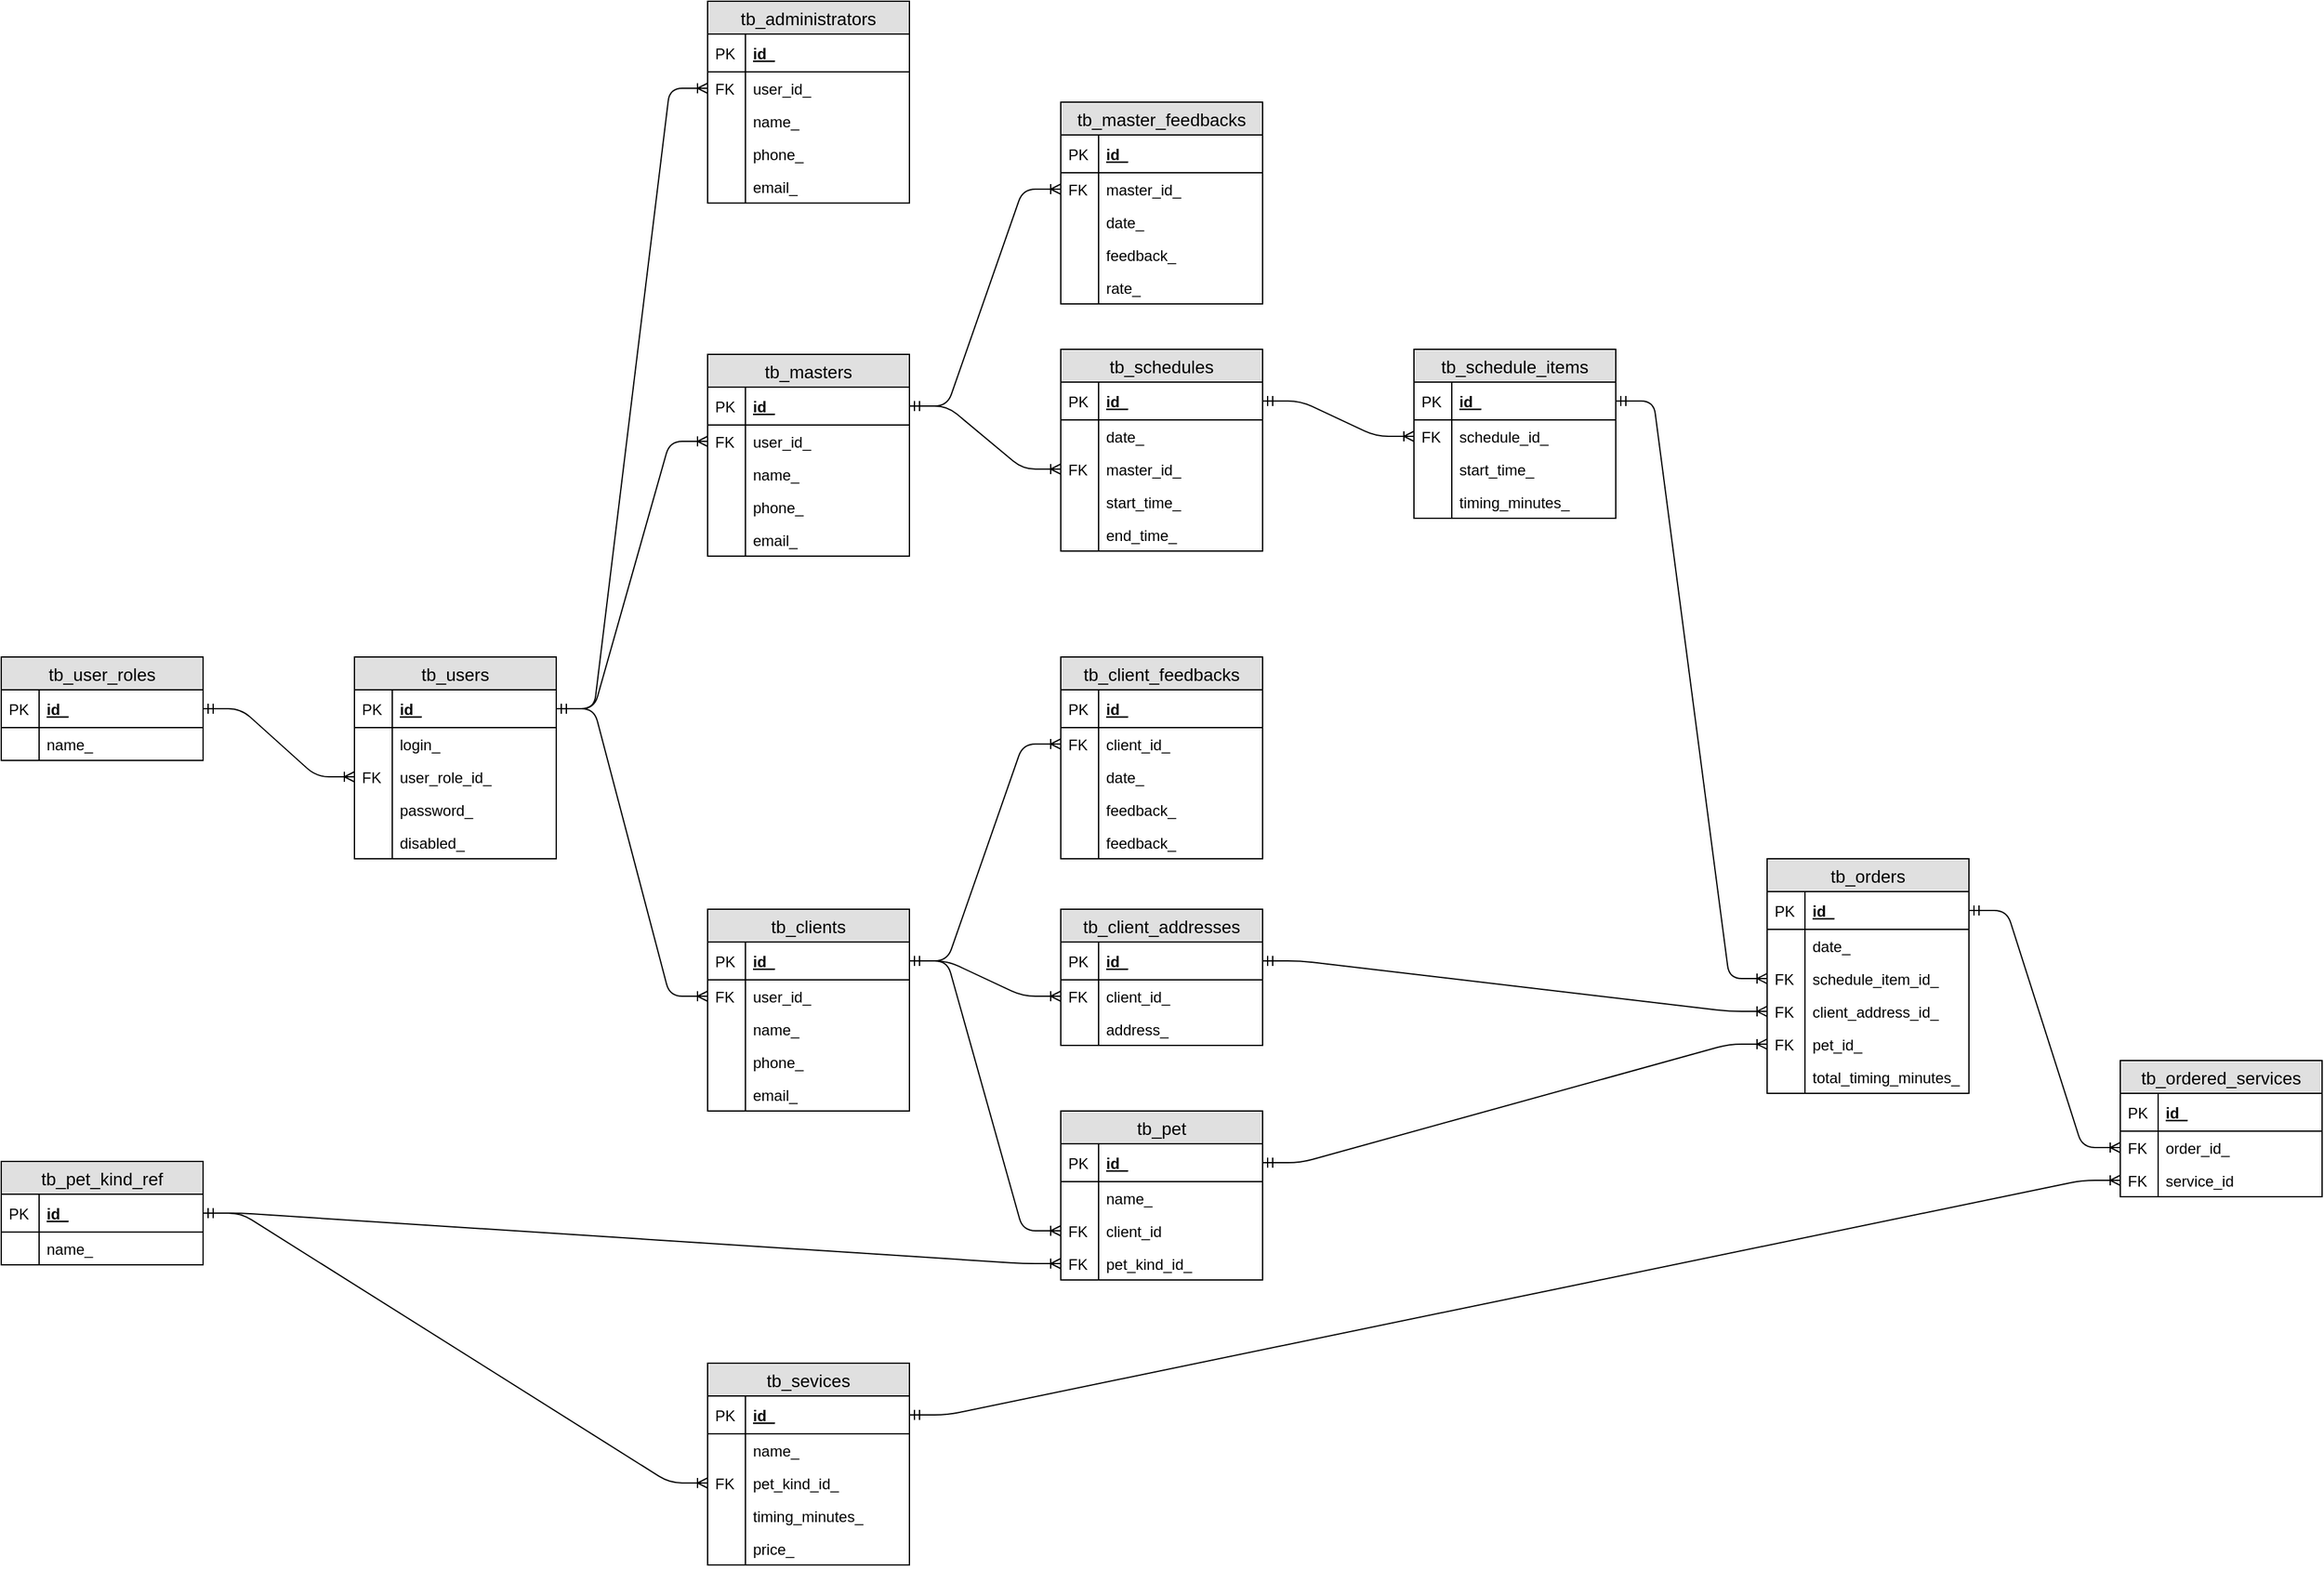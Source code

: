 <mxfile version="22.0.3" type="device" pages="2">
  <diagram id="g5MzeLXwb0Qquh4iD-jH" name="Page-1">
    <mxGraphModel dx="2582" dy="2089" grid="1" gridSize="10" guides="1" tooltips="1" connect="1" arrows="1" fold="1" page="0" pageScale="1" pageWidth="827" pageHeight="1169" math="0" shadow="0">
      <root>
        <mxCell id="0" />
        <mxCell id="1" parent="0" />
        <mxCell id="kXcKC1qlGudYPQSzvAKc-1" value="tb_user_roles" style="swimlane;fontStyle=0;childLayout=stackLayout;horizontal=1;startSize=26;fillColor=#e0e0e0;horizontalStack=0;resizeParent=1;resizeParentMax=0;resizeLast=0;collapsible=1;marginBottom=0;swimlaneFillColor=#ffffff;align=center;fontSize=14;" parent="1" vertex="1">
          <mxGeometry x="-280" y="-40" width="160" height="82" as="geometry" />
        </mxCell>
        <mxCell id="kXcKC1qlGudYPQSzvAKc-2" value="id_" style="shape=partialRectangle;top=0;left=0;right=0;bottom=1;align=left;verticalAlign=middle;fillColor=none;spacingLeft=34;spacingRight=4;overflow=hidden;rotatable=0;points=[[0,0.5],[1,0.5]];portConstraint=eastwest;dropTarget=0;fontStyle=5;fontSize=12;" parent="kXcKC1qlGudYPQSzvAKc-1" vertex="1">
          <mxGeometry y="26" width="160" height="30" as="geometry" />
        </mxCell>
        <mxCell id="kXcKC1qlGudYPQSzvAKc-3" value="PK" style="shape=partialRectangle;top=0;left=0;bottom=0;fillColor=none;align=left;verticalAlign=middle;spacingLeft=4;spacingRight=4;overflow=hidden;rotatable=0;points=[];portConstraint=eastwest;part=1;fontSize=12;" parent="kXcKC1qlGudYPQSzvAKc-2" vertex="1" connectable="0">
          <mxGeometry width="30" height="30" as="geometry" />
        </mxCell>
        <mxCell id="kXcKC1qlGudYPQSzvAKc-4" value="name_" style="shape=partialRectangle;top=0;left=0;right=0;bottom=0;align=left;verticalAlign=top;fillColor=none;spacingLeft=34;spacingRight=4;overflow=hidden;rotatable=0;points=[[0,0.5],[1,0.5]];portConstraint=eastwest;dropTarget=0;fontSize=12;" parent="kXcKC1qlGudYPQSzvAKc-1" vertex="1">
          <mxGeometry y="56" width="160" height="26" as="geometry" />
        </mxCell>
        <mxCell id="kXcKC1qlGudYPQSzvAKc-5" value="" style="shape=partialRectangle;top=0;left=0;bottom=0;fillColor=none;align=left;verticalAlign=top;spacingLeft=4;spacingRight=4;overflow=hidden;rotatable=0;points=[];portConstraint=eastwest;part=1;fontSize=12;" parent="kXcKC1qlGudYPQSzvAKc-4" vertex="1" connectable="0">
          <mxGeometry width="30" height="26" as="geometry" />
        </mxCell>
        <mxCell id="kXcKC1qlGudYPQSzvAKc-38" value="tb_pet_kind_ref" style="swimlane;fontStyle=0;childLayout=stackLayout;horizontal=1;startSize=26;fillColor=#e0e0e0;horizontalStack=0;resizeParent=1;resizeParentMax=0;resizeLast=0;collapsible=1;marginBottom=0;swimlaneFillColor=#ffffff;align=center;fontSize=14;" parent="1" vertex="1">
          <mxGeometry x="-280" y="360" width="160" height="82" as="geometry" />
        </mxCell>
        <mxCell id="kXcKC1qlGudYPQSzvAKc-39" value="id_" style="shape=partialRectangle;top=0;left=0;right=0;bottom=1;align=left;verticalAlign=middle;fillColor=none;spacingLeft=34;spacingRight=4;overflow=hidden;rotatable=0;points=[[0,0.5],[1,0.5]];portConstraint=eastwest;dropTarget=0;fontStyle=5;fontSize=12;" parent="kXcKC1qlGudYPQSzvAKc-38" vertex="1">
          <mxGeometry y="26" width="160" height="30" as="geometry" />
        </mxCell>
        <mxCell id="kXcKC1qlGudYPQSzvAKc-40" value="PK" style="shape=partialRectangle;top=0;left=0;bottom=0;fillColor=none;align=left;verticalAlign=middle;spacingLeft=4;spacingRight=4;overflow=hidden;rotatable=0;points=[];portConstraint=eastwest;part=1;fontSize=12;" parent="kXcKC1qlGudYPQSzvAKc-39" vertex="1" connectable="0">
          <mxGeometry width="30" height="30" as="geometry" />
        </mxCell>
        <mxCell id="kXcKC1qlGudYPQSzvAKc-41" value="name_" style="shape=partialRectangle;top=0;left=0;right=0;bottom=0;align=left;verticalAlign=top;fillColor=none;spacingLeft=34;spacingRight=4;overflow=hidden;rotatable=0;points=[[0,0.5],[1,0.5]];portConstraint=eastwest;dropTarget=0;fontSize=12;" parent="kXcKC1qlGudYPQSzvAKc-38" vertex="1">
          <mxGeometry y="56" width="160" height="26" as="geometry" />
        </mxCell>
        <mxCell id="kXcKC1qlGudYPQSzvAKc-42" value="" style="shape=partialRectangle;top=0;left=0;bottom=0;fillColor=none;align=left;verticalAlign=top;spacingLeft=4;spacingRight=4;overflow=hidden;rotatable=0;points=[];portConstraint=eastwest;part=1;fontSize=12;" parent="kXcKC1qlGudYPQSzvAKc-41" vertex="1" connectable="0">
          <mxGeometry width="30" height="26" as="geometry" />
        </mxCell>
        <mxCell id="kXcKC1qlGudYPQSzvAKc-12" value="tb_users" style="swimlane;fontStyle=0;childLayout=stackLayout;horizontal=1;startSize=26;fillColor=#e0e0e0;horizontalStack=0;resizeParent=1;resizeParentMax=0;resizeLast=0;collapsible=1;marginBottom=0;swimlaneFillColor=#ffffff;align=center;fontSize=14;" parent="1" vertex="1">
          <mxGeometry y="-40" width="160" height="160" as="geometry" />
        </mxCell>
        <mxCell id="kXcKC1qlGudYPQSzvAKc-13" value="id_" style="shape=partialRectangle;top=0;left=0;right=0;bottom=1;align=left;verticalAlign=middle;fillColor=none;spacingLeft=34;spacingRight=4;overflow=hidden;rotatable=0;points=[[0,0.5],[1,0.5]];portConstraint=eastwest;dropTarget=0;fontStyle=5;fontSize=12;" parent="kXcKC1qlGudYPQSzvAKc-12" vertex="1">
          <mxGeometry y="26" width="160" height="30" as="geometry" />
        </mxCell>
        <mxCell id="kXcKC1qlGudYPQSzvAKc-14" value="PK" style="shape=partialRectangle;top=0;left=0;bottom=0;fillColor=none;align=left;verticalAlign=middle;spacingLeft=4;spacingRight=4;overflow=hidden;rotatable=0;points=[];portConstraint=eastwest;part=1;fontSize=12;" parent="kXcKC1qlGudYPQSzvAKc-13" vertex="1" connectable="0">
          <mxGeometry width="30" height="30" as="geometry" />
        </mxCell>
        <mxCell id="kXcKC1qlGudYPQSzvAKc-15" value="login_" style="shape=partialRectangle;top=0;left=0;right=0;bottom=0;align=left;verticalAlign=top;fillColor=none;spacingLeft=34;spacingRight=4;overflow=hidden;rotatable=0;points=[[0,0.5],[1,0.5]];portConstraint=eastwest;dropTarget=0;fontSize=12;" parent="kXcKC1qlGudYPQSzvAKc-12" vertex="1">
          <mxGeometry y="56" width="160" height="26" as="geometry" />
        </mxCell>
        <mxCell id="kXcKC1qlGudYPQSzvAKc-16" value="" style="shape=partialRectangle;top=0;left=0;bottom=0;fillColor=none;align=left;verticalAlign=top;spacingLeft=4;spacingRight=4;overflow=hidden;rotatable=0;points=[];portConstraint=eastwest;part=1;fontSize=12;" parent="kXcKC1qlGudYPQSzvAKc-15" vertex="1" connectable="0">
          <mxGeometry width="30" height="26" as="geometry" />
        </mxCell>
        <mxCell id="kXcKC1qlGudYPQSzvAKc-21" value="user_role_id_" style="shape=partialRectangle;top=0;left=0;right=0;bottom=0;align=left;verticalAlign=top;fillColor=none;spacingLeft=34;spacingRight=4;overflow=hidden;rotatable=0;points=[[0,0.5],[1,0.5]];portConstraint=eastwest;dropTarget=0;fontSize=12;" parent="kXcKC1qlGudYPQSzvAKc-12" vertex="1">
          <mxGeometry y="82" width="160" height="26" as="geometry" />
        </mxCell>
        <mxCell id="kXcKC1qlGudYPQSzvAKc-22" value="FK" style="shape=partialRectangle;top=0;left=0;bottom=0;fillColor=none;align=left;verticalAlign=top;spacingLeft=4;spacingRight=4;overflow=hidden;rotatable=0;points=[];portConstraint=eastwest;part=1;fontSize=12;" parent="kXcKC1qlGudYPQSzvAKc-21" vertex="1" connectable="0">
          <mxGeometry width="30" height="26" as="geometry" />
        </mxCell>
        <mxCell id="kXcKC1qlGudYPQSzvAKc-17" value="password_" style="shape=partialRectangle;top=0;left=0;right=0;bottom=0;align=left;verticalAlign=top;fillColor=none;spacingLeft=34;spacingRight=4;overflow=hidden;rotatable=0;points=[[0,0.5],[1,0.5]];portConstraint=eastwest;dropTarget=0;fontSize=12;" parent="kXcKC1qlGudYPQSzvAKc-12" vertex="1">
          <mxGeometry y="108" width="160" height="26" as="geometry" />
        </mxCell>
        <mxCell id="kXcKC1qlGudYPQSzvAKc-18" value="" style="shape=partialRectangle;top=0;left=0;bottom=0;fillColor=none;align=left;verticalAlign=top;spacingLeft=4;spacingRight=4;overflow=hidden;rotatable=0;points=[];portConstraint=eastwest;part=1;fontSize=12;" parent="kXcKC1qlGudYPQSzvAKc-17" vertex="1" connectable="0">
          <mxGeometry width="30" height="26" as="geometry" />
        </mxCell>
        <mxCell id="kXcKC1qlGudYPQSzvAKc-19" value="disabled_" style="shape=partialRectangle;top=0;left=0;right=0;bottom=0;align=left;verticalAlign=top;fillColor=none;spacingLeft=34;spacingRight=4;overflow=hidden;rotatable=0;points=[[0,0.5],[1,0.5]];portConstraint=eastwest;dropTarget=0;fontSize=12;" parent="kXcKC1qlGudYPQSzvAKc-12" vertex="1">
          <mxGeometry y="134" width="160" height="26" as="geometry" />
        </mxCell>
        <mxCell id="kXcKC1qlGudYPQSzvAKc-20" value="" style="shape=partialRectangle;top=0;left=0;bottom=0;fillColor=none;align=left;verticalAlign=top;spacingLeft=4;spacingRight=4;overflow=hidden;rotatable=0;points=[];portConstraint=eastwest;part=1;fontSize=12;" parent="kXcKC1qlGudYPQSzvAKc-19" vertex="1" connectable="0">
          <mxGeometry width="30" height="26" as="geometry" />
        </mxCell>
        <mxCell id="kXcKC1qlGudYPQSzvAKc-24" value="tb_clients" style="swimlane;fontStyle=0;childLayout=stackLayout;horizontal=1;startSize=26;fillColor=#e0e0e0;horizontalStack=0;resizeParent=1;resizeParentMax=0;resizeLast=0;collapsible=1;marginBottom=0;swimlaneFillColor=#ffffff;align=center;fontSize=14;" parent="1" vertex="1">
          <mxGeometry x="280" y="160" width="160" height="160" as="geometry" />
        </mxCell>
        <mxCell id="kXcKC1qlGudYPQSzvAKc-25" value="id_" style="shape=partialRectangle;top=0;left=0;right=0;bottom=1;align=left;verticalAlign=middle;fillColor=none;spacingLeft=34;spacingRight=4;overflow=hidden;rotatable=0;points=[[0,0.5],[1,0.5]];portConstraint=eastwest;dropTarget=0;fontStyle=5;fontSize=12;" parent="kXcKC1qlGudYPQSzvAKc-24" vertex="1">
          <mxGeometry y="26" width="160" height="30" as="geometry" />
        </mxCell>
        <mxCell id="kXcKC1qlGudYPQSzvAKc-26" value="PK" style="shape=partialRectangle;top=0;left=0;bottom=0;fillColor=none;align=left;verticalAlign=middle;spacingLeft=4;spacingRight=4;overflow=hidden;rotatable=0;points=[];portConstraint=eastwest;part=1;fontSize=12;" parent="kXcKC1qlGudYPQSzvAKc-25" vertex="1" connectable="0">
          <mxGeometry width="30" height="30" as="geometry" />
        </mxCell>
        <mxCell id="kXcKC1qlGudYPQSzvAKc-27" value="user_id_" style="shape=partialRectangle;top=0;left=0;right=0;bottom=0;align=left;verticalAlign=top;fillColor=none;spacingLeft=34;spacingRight=4;overflow=hidden;rotatable=0;points=[[0,0.5],[1,0.5]];portConstraint=eastwest;dropTarget=0;fontSize=12;" parent="kXcKC1qlGudYPQSzvAKc-24" vertex="1">
          <mxGeometry y="56" width="160" height="26" as="geometry" />
        </mxCell>
        <mxCell id="kXcKC1qlGudYPQSzvAKc-28" value="FK" style="shape=partialRectangle;top=0;left=0;bottom=0;fillColor=none;align=left;verticalAlign=top;spacingLeft=4;spacingRight=4;overflow=hidden;rotatable=0;points=[];portConstraint=eastwest;part=1;fontSize=12;" parent="kXcKC1qlGudYPQSzvAKc-27" vertex="1" connectable="0">
          <mxGeometry width="30" height="26" as="geometry" />
        </mxCell>
        <mxCell id="kXcKC1qlGudYPQSzvAKc-29" value="name_" style="shape=partialRectangle;top=0;left=0;right=0;bottom=0;align=left;verticalAlign=top;fillColor=none;spacingLeft=34;spacingRight=4;overflow=hidden;rotatable=0;points=[[0,0.5],[1,0.5]];portConstraint=eastwest;dropTarget=0;fontSize=12;" parent="kXcKC1qlGudYPQSzvAKc-24" vertex="1">
          <mxGeometry y="82" width="160" height="26" as="geometry" />
        </mxCell>
        <mxCell id="kXcKC1qlGudYPQSzvAKc-30" value="" style="shape=partialRectangle;top=0;left=0;bottom=0;fillColor=none;align=left;verticalAlign=top;spacingLeft=4;spacingRight=4;overflow=hidden;rotatable=0;points=[];portConstraint=eastwest;part=1;fontSize=12;" parent="kXcKC1qlGudYPQSzvAKc-29" vertex="1" connectable="0">
          <mxGeometry width="30" height="26" as="geometry" />
        </mxCell>
        <mxCell id="kXcKC1qlGudYPQSzvAKc-31" value="phone_" style="shape=partialRectangle;top=0;left=0;right=0;bottom=0;align=left;verticalAlign=top;fillColor=none;spacingLeft=34;spacingRight=4;overflow=hidden;rotatable=0;points=[[0,0.5],[1,0.5]];portConstraint=eastwest;dropTarget=0;fontSize=12;" parent="kXcKC1qlGudYPQSzvAKc-24" vertex="1">
          <mxGeometry y="108" width="160" height="26" as="geometry" />
        </mxCell>
        <mxCell id="kXcKC1qlGudYPQSzvAKc-32" value="" style="shape=partialRectangle;top=0;left=0;bottom=0;fillColor=none;align=left;verticalAlign=top;spacingLeft=4;spacingRight=4;overflow=hidden;rotatable=0;points=[];portConstraint=eastwest;part=1;fontSize=12;" parent="kXcKC1qlGudYPQSzvAKc-31" vertex="1" connectable="0">
          <mxGeometry width="30" height="26" as="geometry" />
        </mxCell>
        <mxCell id="kXcKC1qlGudYPQSzvAKc-33" value="email_" style="shape=partialRectangle;top=0;left=0;right=0;bottom=0;align=left;verticalAlign=top;fillColor=none;spacingLeft=34;spacingRight=4;overflow=hidden;rotatable=0;points=[[0,0.5],[1,0.5]];portConstraint=eastwest;dropTarget=0;fontSize=12;" parent="kXcKC1qlGudYPQSzvAKc-24" vertex="1">
          <mxGeometry y="134" width="160" height="26" as="geometry" />
        </mxCell>
        <mxCell id="kXcKC1qlGudYPQSzvAKc-34" value="" style="shape=partialRectangle;top=0;left=0;bottom=0;fillColor=none;align=left;verticalAlign=top;spacingLeft=4;spacingRight=4;overflow=hidden;rotatable=0;points=[];portConstraint=eastwest;part=1;fontSize=12;" parent="kXcKC1qlGudYPQSzvAKc-33" vertex="1" connectable="0">
          <mxGeometry width="30" height="26" as="geometry" />
        </mxCell>
        <mxCell id="kXcKC1qlGudYPQSzvAKc-99" value="tb_client_addresses" style="swimlane;fontStyle=0;childLayout=stackLayout;horizontal=1;startSize=26;fillColor=#e0e0e0;horizontalStack=0;resizeParent=1;resizeParentMax=0;resizeLast=0;collapsible=1;marginBottom=0;swimlaneFillColor=#ffffff;align=center;fontSize=14;" parent="1" vertex="1">
          <mxGeometry x="560" y="160" width="160" height="108" as="geometry" />
        </mxCell>
        <mxCell id="kXcKC1qlGudYPQSzvAKc-100" value="id_" style="shape=partialRectangle;top=0;left=0;right=0;bottom=1;align=left;verticalAlign=middle;fillColor=none;spacingLeft=34;spacingRight=4;overflow=hidden;rotatable=0;points=[[0,0.5],[1,0.5]];portConstraint=eastwest;dropTarget=0;fontStyle=5;fontSize=12;" parent="kXcKC1qlGudYPQSzvAKc-99" vertex="1">
          <mxGeometry y="26" width="160" height="30" as="geometry" />
        </mxCell>
        <mxCell id="kXcKC1qlGudYPQSzvAKc-101" value="PK" style="shape=partialRectangle;top=0;left=0;bottom=0;fillColor=none;align=left;verticalAlign=middle;spacingLeft=4;spacingRight=4;overflow=hidden;rotatable=0;points=[];portConstraint=eastwest;part=1;fontSize=12;" parent="kXcKC1qlGudYPQSzvAKc-100" vertex="1" connectable="0">
          <mxGeometry width="30" height="30" as="geometry" />
        </mxCell>
        <mxCell id="kXcKC1qlGudYPQSzvAKc-102" value="client_id_" style="shape=partialRectangle;top=0;left=0;right=0;bottom=0;align=left;verticalAlign=top;fillColor=none;spacingLeft=34;spacingRight=4;overflow=hidden;rotatable=0;points=[[0,0.5],[1,0.5]];portConstraint=eastwest;dropTarget=0;fontSize=12;" parent="kXcKC1qlGudYPQSzvAKc-99" vertex="1">
          <mxGeometry y="56" width="160" height="26" as="geometry" />
        </mxCell>
        <mxCell id="kXcKC1qlGudYPQSzvAKc-103" value="FK" style="shape=partialRectangle;top=0;left=0;bottom=0;fillColor=none;align=left;verticalAlign=top;spacingLeft=4;spacingRight=4;overflow=hidden;rotatable=0;points=[];portConstraint=eastwest;part=1;fontSize=12;" parent="kXcKC1qlGudYPQSzvAKc-102" vertex="1" connectable="0">
          <mxGeometry width="30" height="26" as="geometry" />
        </mxCell>
        <mxCell id="kXcKC1qlGudYPQSzvAKc-104" value="address_" style="shape=partialRectangle;top=0;left=0;right=0;bottom=0;align=left;verticalAlign=top;fillColor=none;spacingLeft=34;spacingRight=4;overflow=hidden;rotatable=0;points=[[0,0.5],[1,0.5]];portConstraint=eastwest;dropTarget=0;fontSize=12;" parent="kXcKC1qlGudYPQSzvAKc-99" vertex="1">
          <mxGeometry y="82" width="160" height="26" as="geometry" />
        </mxCell>
        <mxCell id="kXcKC1qlGudYPQSzvAKc-105" value="" style="shape=partialRectangle;top=0;left=0;bottom=0;fillColor=none;align=left;verticalAlign=top;spacingLeft=4;spacingRight=4;overflow=hidden;rotatable=0;points=[];portConstraint=eastwest;part=1;fontSize=12;" parent="kXcKC1qlGudYPQSzvAKc-104" vertex="1" connectable="0">
          <mxGeometry width="30" height="26" as="geometry" />
        </mxCell>
        <mxCell id="kXcKC1qlGudYPQSzvAKc-138" value="tb_orders" style="swimlane;fontStyle=0;childLayout=stackLayout;horizontal=1;startSize=26;fillColor=#e0e0e0;horizontalStack=0;resizeParent=1;resizeParentMax=0;resizeLast=0;collapsible=1;marginBottom=0;swimlaneFillColor=#ffffff;align=center;fontSize=14;" parent="1" vertex="1">
          <mxGeometry x="1120" y="120" width="160" height="186" as="geometry" />
        </mxCell>
        <mxCell id="kXcKC1qlGudYPQSzvAKc-139" value="id_" style="shape=partialRectangle;top=0;left=0;right=0;bottom=1;align=left;verticalAlign=middle;fillColor=none;spacingLeft=34;spacingRight=4;overflow=hidden;rotatable=0;points=[[0,0.5],[1,0.5]];portConstraint=eastwest;dropTarget=0;fontStyle=5;fontSize=12;" parent="kXcKC1qlGudYPQSzvAKc-138" vertex="1">
          <mxGeometry y="26" width="160" height="30" as="geometry" />
        </mxCell>
        <mxCell id="kXcKC1qlGudYPQSzvAKc-140" value="PK" style="shape=partialRectangle;top=0;left=0;bottom=0;fillColor=none;align=left;verticalAlign=middle;spacingLeft=4;spacingRight=4;overflow=hidden;rotatable=0;points=[];portConstraint=eastwest;part=1;fontSize=12;" parent="kXcKC1qlGudYPQSzvAKc-139" vertex="1" connectable="0">
          <mxGeometry width="30" height="30" as="geometry" />
        </mxCell>
        <mxCell id="kXcKC1qlGudYPQSzvAKc-141" value="date_" style="shape=partialRectangle;top=0;left=0;right=0;bottom=0;align=left;verticalAlign=top;fillColor=none;spacingLeft=34;spacingRight=4;overflow=hidden;rotatable=0;points=[[0,0.5],[1,0.5]];portConstraint=eastwest;dropTarget=0;fontSize=12;" parent="kXcKC1qlGudYPQSzvAKc-138" vertex="1">
          <mxGeometry y="56" width="160" height="26" as="geometry" />
        </mxCell>
        <mxCell id="kXcKC1qlGudYPQSzvAKc-142" value="" style="shape=partialRectangle;top=0;left=0;bottom=0;fillColor=none;align=left;verticalAlign=top;spacingLeft=4;spacingRight=4;overflow=hidden;rotatable=0;points=[];portConstraint=eastwest;part=1;fontSize=12;" parent="kXcKC1qlGudYPQSzvAKc-141" vertex="1" connectable="0">
          <mxGeometry width="30" height="26" as="geometry" />
        </mxCell>
        <mxCell id="kXcKC1qlGudYPQSzvAKc-143" value="schedule_item_id_" style="shape=partialRectangle;top=0;left=0;right=0;bottom=0;align=left;verticalAlign=top;fillColor=none;spacingLeft=34;spacingRight=4;overflow=hidden;rotatable=0;points=[[0,0.5],[1,0.5]];portConstraint=eastwest;dropTarget=0;fontSize=12;" parent="kXcKC1qlGudYPQSzvAKc-138" vertex="1">
          <mxGeometry y="82" width="160" height="26" as="geometry" />
        </mxCell>
        <mxCell id="kXcKC1qlGudYPQSzvAKc-144" value="FK" style="shape=partialRectangle;top=0;left=0;bottom=0;fillColor=none;align=left;verticalAlign=top;spacingLeft=4;spacingRight=4;overflow=hidden;rotatable=0;points=[];portConstraint=eastwest;part=1;fontSize=12;" parent="kXcKC1qlGudYPQSzvAKc-143" vertex="1" connectable="0">
          <mxGeometry width="30" height="26" as="geometry" />
        </mxCell>
        <mxCell id="kXcKC1qlGudYPQSzvAKc-154" value="client_address_id_" style="shape=partialRectangle;top=0;left=0;right=0;bottom=0;align=left;verticalAlign=top;fillColor=none;spacingLeft=34;spacingRight=4;overflow=hidden;rotatable=0;points=[[0,0.5],[1,0.5]];portConstraint=eastwest;dropTarget=0;fontSize=12;" parent="kXcKC1qlGudYPQSzvAKc-138" vertex="1">
          <mxGeometry y="108" width="160" height="26" as="geometry" />
        </mxCell>
        <mxCell id="kXcKC1qlGudYPQSzvAKc-155" value="FK" style="shape=partialRectangle;top=0;left=0;bottom=0;fillColor=none;align=left;verticalAlign=top;spacingLeft=4;spacingRight=4;overflow=hidden;rotatable=0;points=[];portConstraint=eastwest;part=1;fontSize=12;" parent="kXcKC1qlGudYPQSzvAKc-154" vertex="1" connectable="0">
          <mxGeometry width="30" height="26" as="geometry" />
        </mxCell>
        <mxCell id="kXcKC1qlGudYPQSzvAKc-148" value="pet_id_" style="shape=partialRectangle;top=0;left=0;right=0;bottom=0;align=left;verticalAlign=top;fillColor=none;spacingLeft=34;spacingRight=4;overflow=hidden;rotatable=0;points=[[0,0.5],[1,0.5]];portConstraint=eastwest;dropTarget=0;fontSize=12;" parent="kXcKC1qlGudYPQSzvAKc-138" vertex="1">
          <mxGeometry y="134" width="160" height="26" as="geometry" />
        </mxCell>
        <mxCell id="kXcKC1qlGudYPQSzvAKc-149" value="FK" style="shape=partialRectangle;top=0;left=0;bottom=0;fillColor=none;align=left;verticalAlign=top;spacingLeft=4;spacingRight=4;overflow=hidden;rotatable=0;points=[];portConstraint=eastwest;part=1;fontSize=12;" parent="kXcKC1qlGudYPQSzvAKc-148" vertex="1" connectable="0">
          <mxGeometry width="30" height="26" as="geometry" />
        </mxCell>
        <mxCell id="kXcKC1qlGudYPQSzvAKc-151" value="total_timing_minutes_" style="shape=partialRectangle;top=0;left=0;right=0;bottom=0;align=left;verticalAlign=top;fillColor=none;spacingLeft=34;spacingRight=4;overflow=hidden;rotatable=0;points=[[0,0.5],[1,0.5]];portConstraint=eastwest;dropTarget=0;fontSize=12;" parent="kXcKC1qlGudYPQSzvAKc-138" vertex="1">
          <mxGeometry y="160" width="160" height="26" as="geometry" />
        </mxCell>
        <mxCell id="kXcKC1qlGudYPQSzvAKc-152" value="" style="shape=partialRectangle;top=0;left=0;bottom=0;fillColor=none;align=left;verticalAlign=top;spacingLeft=4;spacingRight=4;overflow=hidden;rotatable=0;points=[];portConstraint=eastwest;part=1;fontSize=12;" parent="kXcKC1qlGudYPQSzvAKc-151" vertex="1" connectable="0">
          <mxGeometry width="30" height="26" as="geometry" />
        </mxCell>
        <mxCell id="kXcKC1qlGudYPQSzvAKc-157" value="tb_ordered_services" style="swimlane;fontStyle=0;childLayout=stackLayout;horizontal=1;startSize=26;fillColor=#e0e0e0;horizontalStack=0;resizeParent=1;resizeParentMax=0;resizeLast=0;collapsible=1;marginBottom=0;swimlaneFillColor=#ffffff;align=center;fontSize=14;" parent="1" vertex="1">
          <mxGeometry x="1400" y="280" width="160" height="108" as="geometry" />
        </mxCell>
        <mxCell id="kXcKC1qlGudYPQSzvAKc-158" value="id_" style="shape=partialRectangle;top=0;left=0;right=0;bottom=1;align=left;verticalAlign=middle;fillColor=none;spacingLeft=34;spacingRight=4;overflow=hidden;rotatable=0;points=[[0,0.5],[1,0.5]];portConstraint=eastwest;dropTarget=0;fontStyle=5;fontSize=12;" parent="kXcKC1qlGudYPQSzvAKc-157" vertex="1">
          <mxGeometry y="26" width="160" height="30" as="geometry" />
        </mxCell>
        <mxCell id="kXcKC1qlGudYPQSzvAKc-159" value="PK" style="shape=partialRectangle;top=0;left=0;bottom=0;fillColor=none;align=left;verticalAlign=middle;spacingLeft=4;spacingRight=4;overflow=hidden;rotatable=0;points=[];portConstraint=eastwest;part=1;fontSize=12;" parent="kXcKC1qlGudYPQSzvAKc-158" vertex="1" connectable="0">
          <mxGeometry width="30" height="30" as="geometry" />
        </mxCell>
        <mxCell id="kXcKC1qlGudYPQSzvAKc-162" value="order_id_" style="shape=partialRectangle;top=0;left=0;right=0;bottom=0;align=left;verticalAlign=top;fillColor=none;spacingLeft=34;spacingRight=4;overflow=hidden;rotatable=0;points=[[0,0.5],[1,0.5]];portConstraint=eastwest;dropTarget=0;fontSize=12;" parent="kXcKC1qlGudYPQSzvAKc-157" vertex="1">
          <mxGeometry y="56" width="160" height="26" as="geometry" />
        </mxCell>
        <mxCell id="kXcKC1qlGudYPQSzvAKc-163" value="FK" style="shape=partialRectangle;top=0;left=0;bottom=0;fillColor=none;align=left;verticalAlign=top;spacingLeft=4;spacingRight=4;overflow=hidden;rotatable=0;points=[];portConstraint=eastwest;part=1;fontSize=12;" parent="kXcKC1qlGudYPQSzvAKc-162" vertex="1" connectable="0">
          <mxGeometry width="30" height="26" as="geometry" />
        </mxCell>
        <mxCell id="kXcKC1qlGudYPQSzvAKc-164" value="service_id" style="shape=partialRectangle;top=0;left=0;right=0;bottom=0;align=left;verticalAlign=top;fillColor=none;spacingLeft=34;spacingRight=4;overflow=hidden;rotatable=0;points=[[0,0.5],[1,0.5]];portConstraint=eastwest;dropTarget=0;fontSize=12;" parent="kXcKC1qlGudYPQSzvAKc-157" vertex="1">
          <mxGeometry y="82" width="160" height="26" as="geometry" />
        </mxCell>
        <mxCell id="kXcKC1qlGudYPQSzvAKc-165" value="FK" style="shape=partialRectangle;top=0;left=0;bottom=0;fillColor=none;align=left;verticalAlign=top;spacingLeft=4;spacingRight=4;overflow=hidden;rotatable=0;points=[];portConstraint=eastwest;part=1;fontSize=12;" parent="kXcKC1qlGudYPQSzvAKc-164" vertex="1" connectable="0">
          <mxGeometry width="30" height="26" as="geometry" />
        </mxCell>
        <mxCell id="kXcKC1qlGudYPQSzvAKc-72" value="tb_sevices" style="swimlane;fontStyle=0;childLayout=stackLayout;horizontal=1;startSize=26;fillColor=#e0e0e0;horizontalStack=0;resizeParent=1;resizeParentMax=0;resizeLast=0;collapsible=1;marginBottom=0;swimlaneFillColor=#ffffff;align=center;fontSize=14;" parent="1" vertex="1">
          <mxGeometry x="280" y="520" width="160" height="160" as="geometry" />
        </mxCell>
        <mxCell id="kXcKC1qlGudYPQSzvAKc-73" value="id_" style="shape=partialRectangle;top=0;left=0;right=0;bottom=1;align=left;verticalAlign=middle;fillColor=none;spacingLeft=34;spacingRight=4;overflow=hidden;rotatable=0;points=[[0,0.5],[1,0.5]];portConstraint=eastwest;dropTarget=0;fontStyle=5;fontSize=12;" parent="kXcKC1qlGudYPQSzvAKc-72" vertex="1">
          <mxGeometry y="26" width="160" height="30" as="geometry" />
        </mxCell>
        <mxCell id="kXcKC1qlGudYPQSzvAKc-74" value="PK" style="shape=partialRectangle;top=0;left=0;bottom=0;fillColor=none;align=left;verticalAlign=middle;spacingLeft=4;spacingRight=4;overflow=hidden;rotatable=0;points=[];portConstraint=eastwest;part=1;fontSize=12;" parent="kXcKC1qlGudYPQSzvAKc-73" vertex="1" connectable="0">
          <mxGeometry width="30" height="30" as="geometry" />
        </mxCell>
        <mxCell id="kXcKC1qlGudYPQSzvAKc-77" value="name_" style="shape=partialRectangle;top=0;left=0;right=0;bottom=0;align=left;verticalAlign=top;fillColor=none;spacingLeft=34;spacingRight=4;overflow=hidden;rotatable=0;points=[[0,0.5],[1,0.5]];portConstraint=eastwest;dropTarget=0;fontSize=12;" parent="kXcKC1qlGudYPQSzvAKc-72" vertex="1">
          <mxGeometry y="56" width="160" height="26" as="geometry" />
        </mxCell>
        <mxCell id="kXcKC1qlGudYPQSzvAKc-78" value="" style="shape=partialRectangle;top=0;left=0;bottom=0;fillColor=none;align=left;verticalAlign=top;spacingLeft=4;spacingRight=4;overflow=hidden;rotatable=0;points=[];portConstraint=eastwest;part=1;fontSize=12;" parent="kXcKC1qlGudYPQSzvAKc-77" vertex="1" connectable="0">
          <mxGeometry width="30" height="26" as="geometry" />
        </mxCell>
        <mxCell id="kXcKC1qlGudYPQSzvAKc-75" value="pet_kind_id_" style="shape=partialRectangle;top=0;left=0;right=0;bottom=0;align=left;verticalAlign=top;fillColor=none;spacingLeft=34;spacingRight=4;overflow=hidden;rotatable=0;points=[[0,0.5],[1,0.5]];portConstraint=eastwest;dropTarget=0;fontSize=12;" parent="kXcKC1qlGudYPQSzvAKc-72" vertex="1">
          <mxGeometry y="82" width="160" height="26" as="geometry" />
        </mxCell>
        <mxCell id="kXcKC1qlGudYPQSzvAKc-76" value="FK" style="shape=partialRectangle;top=0;left=0;bottom=0;fillColor=none;align=left;verticalAlign=top;spacingLeft=4;spacingRight=4;overflow=hidden;rotatable=0;points=[];portConstraint=eastwest;part=1;fontSize=12;" parent="kXcKC1qlGudYPQSzvAKc-75" vertex="1" connectable="0">
          <mxGeometry width="30" height="26" as="geometry" />
        </mxCell>
        <mxCell id="kXcKC1qlGudYPQSzvAKc-79" value="timing_minutes_" style="shape=partialRectangle;top=0;left=0;right=0;bottom=0;align=left;verticalAlign=top;fillColor=none;spacingLeft=34;spacingRight=4;overflow=hidden;rotatable=0;points=[[0,0.5],[1,0.5]];portConstraint=eastwest;dropTarget=0;fontSize=12;" parent="kXcKC1qlGudYPQSzvAKc-72" vertex="1">
          <mxGeometry y="108" width="160" height="26" as="geometry" />
        </mxCell>
        <mxCell id="kXcKC1qlGudYPQSzvAKc-80" value="" style="shape=partialRectangle;top=0;left=0;bottom=0;fillColor=none;align=left;verticalAlign=top;spacingLeft=4;spacingRight=4;overflow=hidden;rotatable=0;points=[];portConstraint=eastwest;part=1;fontSize=12;" parent="kXcKC1qlGudYPQSzvAKc-79" vertex="1" connectable="0">
          <mxGeometry width="30" height="26" as="geometry" />
        </mxCell>
        <mxCell id="kXcKC1qlGudYPQSzvAKc-81" value="price_" style="shape=partialRectangle;top=0;left=0;right=0;bottom=0;align=left;verticalAlign=top;fillColor=none;spacingLeft=34;spacingRight=4;overflow=hidden;rotatable=0;points=[[0,0.5],[1,0.5]];portConstraint=eastwest;dropTarget=0;fontSize=12;" parent="kXcKC1qlGudYPQSzvAKc-72" vertex="1">
          <mxGeometry y="134" width="160" height="26" as="geometry" />
        </mxCell>
        <mxCell id="kXcKC1qlGudYPQSzvAKc-82" value="" style="shape=partialRectangle;top=0;left=0;bottom=0;fillColor=none;align=left;verticalAlign=top;spacingLeft=4;spacingRight=4;overflow=hidden;rotatable=0;points=[];portConstraint=eastwest;part=1;fontSize=12;" parent="kXcKC1qlGudYPQSzvAKc-81" vertex="1" connectable="0">
          <mxGeometry width="30" height="26" as="geometry" />
        </mxCell>
        <mxCell id="kXcKC1qlGudYPQSzvAKc-58" value="tb_masters" style="swimlane;fontStyle=0;childLayout=stackLayout;horizontal=1;startSize=26;fillColor=#e0e0e0;horizontalStack=0;resizeParent=1;resizeParentMax=0;resizeLast=0;collapsible=1;marginBottom=0;swimlaneFillColor=#ffffff;align=center;fontSize=14;" parent="1" vertex="1">
          <mxGeometry x="280" y="-280" width="160" height="160" as="geometry" />
        </mxCell>
        <mxCell id="kXcKC1qlGudYPQSzvAKc-59" value="id_" style="shape=partialRectangle;top=0;left=0;right=0;bottom=1;align=left;verticalAlign=middle;fillColor=none;spacingLeft=34;spacingRight=4;overflow=hidden;rotatable=0;points=[[0,0.5],[1,0.5]];portConstraint=eastwest;dropTarget=0;fontStyle=5;fontSize=12;" parent="kXcKC1qlGudYPQSzvAKc-58" vertex="1">
          <mxGeometry y="26" width="160" height="30" as="geometry" />
        </mxCell>
        <mxCell id="kXcKC1qlGudYPQSzvAKc-60" value="PK" style="shape=partialRectangle;top=0;left=0;bottom=0;fillColor=none;align=left;verticalAlign=middle;spacingLeft=4;spacingRight=4;overflow=hidden;rotatable=0;points=[];portConstraint=eastwest;part=1;fontSize=12;" parent="kXcKC1qlGudYPQSzvAKc-59" vertex="1" connectable="0">
          <mxGeometry width="30" height="30" as="geometry" />
        </mxCell>
        <mxCell id="kXcKC1qlGudYPQSzvAKc-61" value="user_id_" style="shape=partialRectangle;top=0;left=0;right=0;bottom=0;align=left;verticalAlign=top;fillColor=none;spacingLeft=34;spacingRight=4;overflow=hidden;rotatable=0;points=[[0,0.5],[1,0.5]];portConstraint=eastwest;dropTarget=0;fontSize=12;" parent="kXcKC1qlGudYPQSzvAKc-58" vertex="1">
          <mxGeometry y="56" width="160" height="26" as="geometry" />
        </mxCell>
        <mxCell id="kXcKC1qlGudYPQSzvAKc-62" value="FK" style="shape=partialRectangle;top=0;left=0;bottom=0;fillColor=none;align=left;verticalAlign=top;spacingLeft=4;spacingRight=4;overflow=hidden;rotatable=0;points=[];portConstraint=eastwest;part=1;fontSize=12;" parent="kXcKC1qlGudYPQSzvAKc-61" vertex="1" connectable="0">
          <mxGeometry width="30" height="26" as="geometry" />
        </mxCell>
        <mxCell id="kXcKC1qlGudYPQSzvAKc-63" value="name_" style="shape=partialRectangle;top=0;left=0;right=0;bottom=0;align=left;verticalAlign=top;fillColor=none;spacingLeft=34;spacingRight=4;overflow=hidden;rotatable=0;points=[[0,0.5],[1,0.5]];portConstraint=eastwest;dropTarget=0;fontSize=12;" parent="kXcKC1qlGudYPQSzvAKc-58" vertex="1">
          <mxGeometry y="82" width="160" height="26" as="geometry" />
        </mxCell>
        <mxCell id="kXcKC1qlGudYPQSzvAKc-64" value="" style="shape=partialRectangle;top=0;left=0;bottom=0;fillColor=none;align=left;verticalAlign=top;spacingLeft=4;spacingRight=4;overflow=hidden;rotatable=0;points=[];portConstraint=eastwest;part=1;fontSize=12;" parent="kXcKC1qlGudYPQSzvAKc-63" vertex="1" connectable="0">
          <mxGeometry width="30" height="26" as="geometry" />
        </mxCell>
        <mxCell id="kXcKC1qlGudYPQSzvAKc-65" value="phone_" style="shape=partialRectangle;top=0;left=0;right=0;bottom=0;align=left;verticalAlign=top;fillColor=none;spacingLeft=34;spacingRight=4;overflow=hidden;rotatable=0;points=[[0,0.5],[1,0.5]];portConstraint=eastwest;dropTarget=0;fontSize=12;" parent="kXcKC1qlGudYPQSzvAKc-58" vertex="1">
          <mxGeometry y="108" width="160" height="26" as="geometry" />
        </mxCell>
        <mxCell id="kXcKC1qlGudYPQSzvAKc-66" value="" style="shape=partialRectangle;top=0;left=0;bottom=0;fillColor=none;align=left;verticalAlign=top;spacingLeft=4;spacingRight=4;overflow=hidden;rotatable=0;points=[];portConstraint=eastwest;part=1;fontSize=12;" parent="kXcKC1qlGudYPQSzvAKc-65" vertex="1" connectable="0">
          <mxGeometry width="30" height="26" as="geometry" />
        </mxCell>
        <mxCell id="kXcKC1qlGudYPQSzvAKc-67" value="email_" style="shape=partialRectangle;top=0;left=0;right=0;bottom=0;align=left;verticalAlign=top;fillColor=none;spacingLeft=34;spacingRight=4;overflow=hidden;rotatable=0;points=[[0,0.5],[1,0.5]];portConstraint=eastwest;dropTarget=0;fontSize=12;" parent="kXcKC1qlGudYPQSzvAKc-58" vertex="1">
          <mxGeometry y="134" width="160" height="26" as="geometry" />
        </mxCell>
        <mxCell id="kXcKC1qlGudYPQSzvAKc-68" value="" style="shape=partialRectangle;top=0;left=0;bottom=0;fillColor=none;align=left;verticalAlign=top;spacingLeft=4;spacingRight=4;overflow=hidden;rotatable=0;points=[];portConstraint=eastwest;part=1;fontSize=12;" parent="kXcKC1qlGudYPQSzvAKc-67" vertex="1" connectable="0">
          <mxGeometry width="30" height="26" as="geometry" />
        </mxCell>
        <mxCell id="kXcKC1qlGudYPQSzvAKc-114" value="tb_schedules" style="swimlane;fontStyle=0;childLayout=stackLayout;horizontal=1;startSize=26;fillColor=#e0e0e0;horizontalStack=0;resizeParent=1;resizeParentMax=0;resizeLast=0;collapsible=1;marginBottom=0;swimlaneFillColor=#ffffff;align=center;fontSize=14;" parent="1" vertex="1">
          <mxGeometry x="560" y="-284" width="160" height="160" as="geometry" />
        </mxCell>
        <mxCell id="kXcKC1qlGudYPQSzvAKc-115" value="id_" style="shape=partialRectangle;top=0;left=0;right=0;bottom=1;align=left;verticalAlign=middle;fillColor=none;spacingLeft=34;spacingRight=4;overflow=hidden;rotatable=0;points=[[0,0.5],[1,0.5]];portConstraint=eastwest;dropTarget=0;fontStyle=5;fontSize=12;" parent="kXcKC1qlGudYPQSzvAKc-114" vertex="1">
          <mxGeometry y="26" width="160" height="30" as="geometry" />
        </mxCell>
        <mxCell id="kXcKC1qlGudYPQSzvAKc-116" value="PK" style="shape=partialRectangle;top=0;left=0;bottom=0;fillColor=none;align=left;verticalAlign=middle;spacingLeft=4;spacingRight=4;overflow=hidden;rotatable=0;points=[];portConstraint=eastwest;part=1;fontSize=12;" parent="kXcKC1qlGudYPQSzvAKc-115" vertex="1" connectable="0">
          <mxGeometry width="30" height="30" as="geometry" />
        </mxCell>
        <mxCell id="kXcKC1qlGudYPQSzvAKc-119" value="date_" style="shape=partialRectangle;top=0;left=0;right=0;bottom=0;align=left;verticalAlign=top;fillColor=none;spacingLeft=34;spacingRight=4;overflow=hidden;rotatable=0;points=[[0,0.5],[1,0.5]];portConstraint=eastwest;dropTarget=0;fontSize=12;" parent="kXcKC1qlGudYPQSzvAKc-114" vertex="1">
          <mxGeometry y="56" width="160" height="26" as="geometry" />
        </mxCell>
        <mxCell id="kXcKC1qlGudYPQSzvAKc-120" value="" style="shape=partialRectangle;top=0;left=0;bottom=0;fillColor=none;align=left;verticalAlign=top;spacingLeft=4;spacingRight=4;overflow=hidden;rotatable=0;points=[];portConstraint=eastwest;part=1;fontSize=12;" parent="kXcKC1qlGudYPQSzvAKc-119" vertex="1" connectable="0">
          <mxGeometry width="30" height="26" as="geometry" />
        </mxCell>
        <mxCell id="kXcKC1qlGudYPQSzvAKc-117" value="master_id_" style="shape=partialRectangle;top=0;left=0;right=0;bottom=0;align=left;verticalAlign=top;fillColor=none;spacingLeft=34;spacingRight=4;overflow=hidden;rotatable=0;points=[[0,0.5],[1,0.5]];portConstraint=eastwest;dropTarget=0;fontSize=12;" parent="kXcKC1qlGudYPQSzvAKc-114" vertex="1">
          <mxGeometry y="82" width="160" height="26" as="geometry" />
        </mxCell>
        <mxCell id="kXcKC1qlGudYPQSzvAKc-118" value="FK" style="shape=partialRectangle;top=0;left=0;bottom=0;fillColor=none;align=left;verticalAlign=top;spacingLeft=4;spacingRight=4;overflow=hidden;rotatable=0;points=[];portConstraint=eastwest;part=1;fontSize=12;" parent="kXcKC1qlGudYPQSzvAKc-117" vertex="1" connectable="0">
          <mxGeometry width="30" height="26" as="geometry" />
        </mxCell>
        <mxCell id="kXcKC1qlGudYPQSzvAKc-121" value="start_time_" style="shape=partialRectangle;top=0;left=0;right=0;bottom=0;align=left;verticalAlign=top;fillColor=none;spacingLeft=34;spacingRight=4;overflow=hidden;rotatable=0;points=[[0,0.5],[1,0.5]];portConstraint=eastwest;dropTarget=0;fontSize=12;" parent="kXcKC1qlGudYPQSzvAKc-114" vertex="1">
          <mxGeometry y="108" width="160" height="26" as="geometry" />
        </mxCell>
        <mxCell id="kXcKC1qlGudYPQSzvAKc-122" value="" style="shape=partialRectangle;top=0;left=0;bottom=0;fillColor=none;align=left;verticalAlign=top;spacingLeft=4;spacingRight=4;overflow=hidden;rotatable=0;points=[];portConstraint=eastwest;part=1;fontSize=12;" parent="kXcKC1qlGudYPQSzvAKc-121" vertex="1" connectable="0">
          <mxGeometry width="30" height="26" as="geometry" />
        </mxCell>
        <mxCell id="kXcKC1qlGudYPQSzvAKc-123" value="end_time_" style="shape=partialRectangle;top=0;left=0;right=0;bottom=0;align=left;verticalAlign=top;fillColor=none;spacingLeft=34;spacingRight=4;overflow=hidden;rotatable=0;points=[[0,0.5],[1,0.5]];portConstraint=eastwest;dropTarget=0;fontSize=12;" parent="kXcKC1qlGudYPQSzvAKc-114" vertex="1">
          <mxGeometry y="134" width="160" height="26" as="geometry" />
        </mxCell>
        <mxCell id="kXcKC1qlGudYPQSzvAKc-124" value="" style="shape=partialRectangle;top=0;left=0;bottom=0;fillColor=none;align=left;verticalAlign=top;spacingLeft=4;spacingRight=4;overflow=hidden;rotatable=0;points=[];portConstraint=eastwest;part=1;fontSize=12;" parent="kXcKC1qlGudYPQSzvAKc-123" vertex="1" connectable="0">
          <mxGeometry width="30" height="26" as="geometry" />
        </mxCell>
        <mxCell id="kXcKC1qlGudYPQSzvAKc-126" value="tb_schedule_items" style="swimlane;fontStyle=0;childLayout=stackLayout;horizontal=1;startSize=26;fillColor=#e0e0e0;horizontalStack=0;resizeParent=1;resizeParentMax=0;resizeLast=0;collapsible=1;marginBottom=0;swimlaneFillColor=#ffffff;align=center;fontSize=14;" parent="1" vertex="1">
          <mxGeometry x="840" y="-284" width="160" height="134" as="geometry" />
        </mxCell>
        <mxCell id="kXcKC1qlGudYPQSzvAKc-127" value="id_" style="shape=partialRectangle;top=0;left=0;right=0;bottom=1;align=left;verticalAlign=middle;fillColor=none;spacingLeft=34;spacingRight=4;overflow=hidden;rotatable=0;points=[[0,0.5],[1,0.5]];portConstraint=eastwest;dropTarget=0;fontStyle=5;fontSize=12;" parent="kXcKC1qlGudYPQSzvAKc-126" vertex="1">
          <mxGeometry y="26" width="160" height="30" as="geometry" />
        </mxCell>
        <mxCell id="kXcKC1qlGudYPQSzvAKc-128" value="PK" style="shape=partialRectangle;top=0;left=0;bottom=0;fillColor=none;align=left;verticalAlign=middle;spacingLeft=4;spacingRight=4;overflow=hidden;rotatable=0;points=[];portConstraint=eastwest;part=1;fontSize=12;" parent="kXcKC1qlGudYPQSzvAKc-127" vertex="1" connectable="0">
          <mxGeometry width="30" height="30" as="geometry" />
        </mxCell>
        <mxCell id="kXcKC1qlGudYPQSzvAKc-129" value="schedule_id_" style="shape=partialRectangle;top=0;left=0;right=0;bottom=0;align=left;verticalAlign=top;fillColor=none;spacingLeft=34;spacingRight=4;overflow=hidden;rotatable=0;points=[[0,0.5],[1,0.5]];portConstraint=eastwest;dropTarget=0;fontSize=12;" parent="kXcKC1qlGudYPQSzvAKc-126" vertex="1">
          <mxGeometry y="56" width="160" height="26" as="geometry" />
        </mxCell>
        <mxCell id="kXcKC1qlGudYPQSzvAKc-130" value="FK" style="shape=partialRectangle;top=0;left=0;bottom=0;fillColor=none;align=left;verticalAlign=top;spacingLeft=4;spacingRight=4;overflow=hidden;rotatable=0;points=[];portConstraint=eastwest;part=1;fontSize=12;" parent="kXcKC1qlGudYPQSzvAKc-129" vertex="1" connectable="0">
          <mxGeometry width="30" height="26" as="geometry" />
        </mxCell>
        <mxCell id="kXcKC1qlGudYPQSzvAKc-131" value="start_time_" style="shape=partialRectangle;top=0;left=0;right=0;bottom=0;align=left;verticalAlign=top;fillColor=none;spacingLeft=34;spacingRight=4;overflow=hidden;rotatable=0;points=[[0,0.5],[1,0.5]];portConstraint=eastwest;dropTarget=0;fontSize=12;" parent="kXcKC1qlGudYPQSzvAKc-126" vertex="1">
          <mxGeometry y="82" width="160" height="26" as="geometry" />
        </mxCell>
        <mxCell id="kXcKC1qlGudYPQSzvAKc-132" value="" style="shape=partialRectangle;top=0;left=0;bottom=0;fillColor=none;align=left;verticalAlign=top;spacingLeft=4;spacingRight=4;overflow=hidden;rotatable=0;points=[];portConstraint=eastwest;part=1;fontSize=12;" parent="kXcKC1qlGudYPQSzvAKc-131" vertex="1" connectable="0">
          <mxGeometry width="30" height="26" as="geometry" />
        </mxCell>
        <mxCell id="kXcKC1qlGudYPQSzvAKc-133" value="timing_minutes_" style="shape=partialRectangle;top=0;left=0;right=0;bottom=0;align=left;verticalAlign=top;fillColor=none;spacingLeft=34;spacingRight=4;overflow=hidden;rotatable=0;points=[[0,0.5],[1,0.5]];portConstraint=eastwest;dropTarget=0;fontSize=12;" parent="kXcKC1qlGudYPQSzvAKc-126" vertex="1">
          <mxGeometry y="108" width="160" height="26" as="geometry" />
        </mxCell>
        <mxCell id="kXcKC1qlGudYPQSzvAKc-134" value="" style="shape=partialRectangle;top=0;left=0;bottom=0;fillColor=none;align=left;verticalAlign=top;spacingLeft=4;spacingRight=4;overflow=hidden;rotatable=0;points=[];portConstraint=eastwest;part=1;fontSize=12;" parent="kXcKC1qlGudYPQSzvAKc-133" vertex="1" connectable="0">
          <mxGeometry width="30" height="26" as="geometry" />
        </mxCell>
        <mxCell id="kXcKC1qlGudYPQSzvAKc-86" value="tb_administrators" style="swimlane;fontStyle=0;childLayout=stackLayout;horizontal=1;startSize=26;fillColor=#e0e0e0;horizontalStack=0;resizeParent=1;resizeParentMax=0;resizeLast=0;collapsible=1;marginBottom=0;swimlaneFillColor=#ffffff;align=center;fontSize=14;" parent="1" vertex="1">
          <mxGeometry x="280" y="-560" width="160" height="160" as="geometry" />
        </mxCell>
        <mxCell id="kXcKC1qlGudYPQSzvAKc-87" value="id_" style="shape=partialRectangle;top=0;left=0;right=0;bottom=1;align=left;verticalAlign=middle;fillColor=none;spacingLeft=34;spacingRight=4;overflow=hidden;rotatable=0;points=[[0,0.5],[1,0.5]];portConstraint=eastwest;dropTarget=0;fontStyle=5;fontSize=12;" parent="kXcKC1qlGudYPQSzvAKc-86" vertex="1">
          <mxGeometry y="26" width="160" height="30" as="geometry" />
        </mxCell>
        <mxCell id="kXcKC1qlGudYPQSzvAKc-88" value="PK" style="shape=partialRectangle;top=0;left=0;bottom=0;fillColor=none;align=left;verticalAlign=middle;spacingLeft=4;spacingRight=4;overflow=hidden;rotatable=0;points=[];portConstraint=eastwest;part=1;fontSize=12;" parent="kXcKC1qlGudYPQSzvAKc-87" vertex="1" connectable="0">
          <mxGeometry width="30" height="30" as="geometry" />
        </mxCell>
        <mxCell id="kXcKC1qlGudYPQSzvAKc-89" value="user_id_" style="shape=partialRectangle;top=0;left=0;right=0;bottom=0;align=left;verticalAlign=top;fillColor=none;spacingLeft=34;spacingRight=4;overflow=hidden;rotatable=0;points=[[0,0.5],[1,0.5]];portConstraint=eastwest;dropTarget=0;fontSize=12;" parent="kXcKC1qlGudYPQSzvAKc-86" vertex="1">
          <mxGeometry y="56" width="160" height="26" as="geometry" />
        </mxCell>
        <mxCell id="kXcKC1qlGudYPQSzvAKc-90" value="FK" style="shape=partialRectangle;top=0;left=0;bottom=0;fillColor=none;align=left;verticalAlign=top;spacingLeft=4;spacingRight=4;overflow=hidden;rotatable=0;points=[];portConstraint=eastwest;part=1;fontSize=12;" parent="kXcKC1qlGudYPQSzvAKc-89" vertex="1" connectable="0">
          <mxGeometry width="30" height="26" as="geometry" />
        </mxCell>
        <mxCell id="kXcKC1qlGudYPQSzvAKc-91" value="name_" style="shape=partialRectangle;top=0;left=0;right=0;bottom=0;align=left;verticalAlign=top;fillColor=none;spacingLeft=34;spacingRight=4;overflow=hidden;rotatable=0;points=[[0,0.5],[1,0.5]];portConstraint=eastwest;dropTarget=0;fontSize=12;" parent="kXcKC1qlGudYPQSzvAKc-86" vertex="1">
          <mxGeometry y="82" width="160" height="26" as="geometry" />
        </mxCell>
        <mxCell id="kXcKC1qlGudYPQSzvAKc-92" value="" style="shape=partialRectangle;top=0;left=0;bottom=0;fillColor=none;align=left;verticalAlign=top;spacingLeft=4;spacingRight=4;overflow=hidden;rotatable=0;points=[];portConstraint=eastwest;part=1;fontSize=12;" parent="kXcKC1qlGudYPQSzvAKc-91" vertex="1" connectable="0">
          <mxGeometry width="30" height="26" as="geometry" />
        </mxCell>
        <mxCell id="kXcKC1qlGudYPQSzvAKc-93" value="phone_" style="shape=partialRectangle;top=0;left=0;right=0;bottom=0;align=left;verticalAlign=top;fillColor=none;spacingLeft=34;spacingRight=4;overflow=hidden;rotatable=0;points=[[0,0.5],[1,0.5]];portConstraint=eastwest;dropTarget=0;fontSize=12;" parent="kXcKC1qlGudYPQSzvAKc-86" vertex="1">
          <mxGeometry y="108" width="160" height="26" as="geometry" />
        </mxCell>
        <mxCell id="kXcKC1qlGudYPQSzvAKc-94" value="" style="shape=partialRectangle;top=0;left=0;bottom=0;fillColor=none;align=left;verticalAlign=top;spacingLeft=4;spacingRight=4;overflow=hidden;rotatable=0;points=[];portConstraint=eastwest;part=1;fontSize=12;" parent="kXcKC1qlGudYPQSzvAKc-93" vertex="1" connectable="0">
          <mxGeometry width="30" height="26" as="geometry" />
        </mxCell>
        <mxCell id="kXcKC1qlGudYPQSzvAKc-95" value="email_" style="shape=partialRectangle;top=0;left=0;right=0;bottom=0;align=left;verticalAlign=top;fillColor=none;spacingLeft=34;spacingRight=4;overflow=hidden;rotatable=0;points=[[0,0.5],[1,0.5]];portConstraint=eastwest;dropTarget=0;fontSize=12;" parent="kXcKC1qlGudYPQSzvAKc-86" vertex="1">
          <mxGeometry y="134" width="160" height="26" as="geometry" />
        </mxCell>
        <mxCell id="kXcKC1qlGudYPQSzvAKc-96" value="" style="shape=partialRectangle;top=0;left=0;bottom=0;fillColor=none;align=left;verticalAlign=top;spacingLeft=4;spacingRight=4;overflow=hidden;rotatable=0;points=[];portConstraint=eastwest;part=1;fontSize=12;" parent="kXcKC1qlGudYPQSzvAKc-95" vertex="1" connectable="0">
          <mxGeometry width="30" height="26" as="geometry" />
        </mxCell>
        <mxCell id="kXcKC1qlGudYPQSzvAKc-43" value="tb_pet" style="swimlane;fontStyle=0;childLayout=stackLayout;horizontal=1;startSize=26;fillColor=#e0e0e0;horizontalStack=0;resizeParent=1;resizeParentMax=0;resizeLast=0;collapsible=1;marginBottom=0;swimlaneFillColor=#ffffff;align=center;fontSize=14;" parent="1" vertex="1">
          <mxGeometry x="560" y="320" width="160" height="134" as="geometry" />
        </mxCell>
        <mxCell id="kXcKC1qlGudYPQSzvAKc-44" value="id_" style="shape=partialRectangle;top=0;left=0;right=0;bottom=1;align=left;verticalAlign=middle;fillColor=none;spacingLeft=34;spacingRight=4;overflow=hidden;rotatable=0;points=[[0,0.5],[1,0.5]];portConstraint=eastwest;dropTarget=0;fontStyle=5;fontSize=12;" parent="kXcKC1qlGudYPQSzvAKc-43" vertex="1">
          <mxGeometry y="26" width="160" height="30" as="geometry" />
        </mxCell>
        <mxCell id="kXcKC1qlGudYPQSzvAKc-45" value="PK" style="shape=partialRectangle;top=0;left=0;bottom=0;fillColor=none;align=left;verticalAlign=middle;spacingLeft=4;spacingRight=4;overflow=hidden;rotatable=0;points=[];portConstraint=eastwest;part=1;fontSize=12;" parent="kXcKC1qlGudYPQSzvAKc-44" vertex="1" connectable="0">
          <mxGeometry width="30" height="30" as="geometry" />
        </mxCell>
        <mxCell id="kXcKC1qlGudYPQSzvAKc-48" value="name_" style="shape=partialRectangle;top=0;left=0;right=0;bottom=0;align=left;verticalAlign=top;fillColor=none;spacingLeft=34;spacingRight=4;overflow=hidden;rotatable=0;points=[[0,0.5],[1,0.5]];portConstraint=eastwest;dropTarget=0;fontSize=12;" parent="kXcKC1qlGudYPQSzvAKc-43" vertex="1">
          <mxGeometry y="56" width="160" height="26" as="geometry" />
        </mxCell>
        <mxCell id="kXcKC1qlGudYPQSzvAKc-49" value="" style="shape=partialRectangle;top=0;left=0;bottom=0;fillColor=none;align=left;verticalAlign=top;spacingLeft=4;spacingRight=4;overflow=hidden;rotatable=0;points=[];portConstraint=eastwest;part=1;fontSize=12;" parent="kXcKC1qlGudYPQSzvAKc-48" vertex="1" connectable="0">
          <mxGeometry width="30" height="26" as="geometry" />
        </mxCell>
        <mxCell id="kXcKC1qlGudYPQSzvAKc-46" value="client_id" style="shape=partialRectangle;top=0;left=0;right=0;bottom=0;align=left;verticalAlign=top;fillColor=none;spacingLeft=34;spacingRight=4;overflow=hidden;rotatable=0;points=[[0,0.5],[1,0.5]];portConstraint=eastwest;dropTarget=0;fontSize=12;" parent="kXcKC1qlGudYPQSzvAKc-43" vertex="1">
          <mxGeometry y="82" width="160" height="26" as="geometry" />
        </mxCell>
        <mxCell id="kXcKC1qlGudYPQSzvAKc-47" value="FK" style="shape=partialRectangle;top=0;left=0;bottom=0;fillColor=none;align=left;verticalAlign=top;spacingLeft=4;spacingRight=4;overflow=hidden;rotatable=0;points=[];portConstraint=eastwest;part=1;fontSize=12;" parent="kXcKC1qlGudYPQSzvAKc-46" vertex="1" connectable="0">
          <mxGeometry width="30" height="26" as="geometry" />
        </mxCell>
        <mxCell id="kXcKC1qlGudYPQSzvAKc-50" value="pet_kind_id_" style="shape=partialRectangle;top=0;left=0;right=0;bottom=0;align=left;verticalAlign=top;fillColor=none;spacingLeft=34;spacingRight=4;overflow=hidden;rotatable=0;points=[[0,0.5],[1,0.5]];portConstraint=eastwest;dropTarget=0;fontSize=12;" parent="kXcKC1qlGudYPQSzvAKc-43" vertex="1">
          <mxGeometry y="108" width="160" height="26" as="geometry" />
        </mxCell>
        <mxCell id="kXcKC1qlGudYPQSzvAKc-51" value="FK" style="shape=partialRectangle;top=0;left=0;bottom=0;fillColor=none;align=left;verticalAlign=top;spacingLeft=4;spacingRight=4;overflow=hidden;rotatable=0;points=[];portConstraint=eastwest;part=1;fontSize=12;" parent="kXcKC1qlGudYPQSzvAKc-50" vertex="1" connectable="0">
          <mxGeometry width="30" height="26" as="geometry" />
        </mxCell>
        <mxCell id="kXcKC1qlGudYPQSzvAKc-23" value="" style="edgeStyle=entityRelationEdgeStyle;fontSize=12;html=1;endArrow=ERoneToMany;exitX=1;exitY=0.5;exitDx=0;exitDy=0;entryX=0;entryY=0.5;entryDx=0;entryDy=0;startArrow=ERmandOne;startFill=0;" parent="1" source="kXcKC1qlGudYPQSzvAKc-2" target="kXcKC1qlGudYPQSzvAKc-21" edge="1">
          <mxGeometry width="100" height="100" relative="1" as="geometry">
            <mxPoint x="-150" y="270" as="sourcePoint" />
            <mxPoint x="-50" y="170" as="targetPoint" />
          </mxGeometry>
        </mxCell>
        <mxCell id="kXcKC1qlGudYPQSzvAKc-37" value="" style="edgeStyle=entityRelationEdgeStyle;fontSize=12;html=1;endArrow=ERoneToMany;exitX=1;exitY=0.5;exitDx=0;exitDy=0;entryX=0;entryY=0.5;entryDx=0;entryDy=0;startArrow=ERmandOne;startFill=0;" parent="1" source="kXcKC1qlGudYPQSzvAKc-13" target="kXcKC1qlGudYPQSzvAKc-27" edge="1">
          <mxGeometry width="100" height="100" relative="1" as="geometry">
            <mxPoint x="-250" y="270" as="sourcePoint" />
            <mxPoint x="-150" y="170" as="targetPoint" />
          </mxGeometry>
        </mxCell>
        <mxCell id="kXcKC1qlGudYPQSzvAKc-56" value="" style="edgeStyle=entityRelationEdgeStyle;fontSize=12;html=1;endArrow=ERoneToMany;exitX=1;exitY=0.5;exitDx=0;exitDy=0;entryX=0;entryY=0.5;entryDx=0;entryDy=0;startArrow=ERmandOne;startFill=0;" parent="1" source="kXcKC1qlGudYPQSzvAKc-25" target="kXcKC1qlGudYPQSzvAKc-46" edge="1">
          <mxGeometry width="100" height="100" relative="1" as="geometry">
            <mxPoint x="350" y="267" as="sourcePoint" />
            <mxPoint x="470" y="295" as="targetPoint" />
          </mxGeometry>
        </mxCell>
        <mxCell id="kXcKC1qlGudYPQSzvAKc-57" value="" style="edgeStyle=entityRelationEdgeStyle;fontSize=12;html=1;endArrow=ERoneToMany;exitX=1;exitY=0.5;exitDx=0;exitDy=0;entryX=0;entryY=0.5;entryDx=0;entryDy=0;startArrow=ERmandOne;startFill=0;" parent="1" source="kXcKC1qlGudYPQSzvAKc-39" target="kXcKC1qlGudYPQSzvAKc-50" edge="1">
          <mxGeometry width="100" height="100" relative="1" as="geometry">
            <mxPoint x="180" y="21" as="sourcePoint" />
            <mxPoint x="300" y="49" as="targetPoint" />
          </mxGeometry>
        </mxCell>
        <mxCell id="kXcKC1qlGudYPQSzvAKc-71" value="" style="edgeStyle=entityRelationEdgeStyle;fontSize=12;html=1;endArrow=ERoneToMany;exitX=1;exitY=0.5;exitDx=0;exitDy=0;entryX=0;entryY=0.5;entryDx=0;entryDy=0;startArrow=ERmandOne;startFill=0;" parent="1" source="kXcKC1qlGudYPQSzvAKc-13" target="kXcKC1qlGudYPQSzvAKc-61" edge="1">
          <mxGeometry width="100" height="100" relative="1" as="geometry">
            <mxPoint x="170" y="11" as="sourcePoint" />
            <mxPoint x="290" y="239.0" as="targetPoint" />
          </mxGeometry>
        </mxCell>
        <mxCell id="kXcKC1qlGudYPQSzvAKc-85" value="" style="edgeStyle=entityRelationEdgeStyle;fontSize=12;html=1;endArrow=ERoneToMany;exitX=1;exitY=0.5;exitDx=0;exitDy=0;entryX=0;entryY=0.5;entryDx=0;entryDy=0;startArrow=ERmandOne;startFill=0;" parent="1" source="kXcKC1qlGudYPQSzvAKc-39" target="kXcKC1qlGudYPQSzvAKc-75" edge="1">
          <mxGeometry width="100" height="100" relative="1" as="geometry">
            <mxPoint x="-110" y="411" as="sourcePoint" />
            <mxPoint x="570" y="411" as="targetPoint" />
          </mxGeometry>
        </mxCell>
        <mxCell id="kXcKC1qlGudYPQSzvAKc-112" value="" style="edgeStyle=entityRelationEdgeStyle;fontSize=12;html=1;endArrow=ERoneToMany;entryX=0;entryY=0.5;entryDx=0;entryDy=0;startArrow=ERmandOne;startFill=0;exitX=1;exitY=0.5;exitDx=0;exitDy=0;" parent="1" source="kXcKC1qlGudYPQSzvAKc-25" target="kXcKC1qlGudYPQSzvAKc-102" edge="1">
          <mxGeometry width="100" height="100" relative="1" as="geometry">
            <mxPoint x="440" y="201" as="sourcePoint" />
            <mxPoint x="570" y="385" as="targetPoint" />
          </mxGeometry>
        </mxCell>
        <mxCell id="kXcKC1qlGudYPQSzvAKc-113" value="" style="edgeStyle=entityRelationEdgeStyle;fontSize=12;html=1;endArrow=ERoneToMany;exitX=1;exitY=0.5;exitDx=0;exitDy=0;entryX=0;entryY=0.5;entryDx=0;entryDy=0;startArrow=ERmandOne;startFill=0;" parent="1" source="kXcKC1qlGudYPQSzvAKc-13" target="kXcKC1qlGudYPQSzvAKc-89" edge="1">
          <mxGeometry width="100" height="100" relative="1" as="geometry">
            <mxPoint x="460" y="221" as="sourcePoint" />
            <mxPoint x="580" y="395" as="targetPoint" />
          </mxGeometry>
        </mxCell>
        <mxCell id="kXcKC1qlGudYPQSzvAKc-125" value="" style="edgeStyle=entityRelationEdgeStyle;fontSize=12;html=1;endArrow=ERoneToMany;exitX=1;exitY=0.5;exitDx=0;exitDy=0;entryX=0;entryY=0.5;entryDx=0;entryDy=0;startArrow=ERmandOne;startFill=0;" parent="1" source="kXcKC1qlGudYPQSzvAKc-59" target="kXcKC1qlGudYPQSzvAKc-117" edge="1">
          <mxGeometry width="100" height="100" relative="1" as="geometry">
            <mxPoint x="470" y="107" as="sourcePoint" />
            <mxPoint x="590" y="281" as="targetPoint" />
          </mxGeometry>
        </mxCell>
        <mxCell id="kXcKC1qlGudYPQSzvAKc-137" value="" style="edgeStyle=entityRelationEdgeStyle;fontSize=12;html=1;endArrow=ERoneToMany;exitX=1;exitY=0.5;exitDx=0;exitDy=0;entryX=0;entryY=0.5;entryDx=0;entryDy=0;startArrow=ERmandOne;startFill=0;" parent="1" source="kXcKC1qlGudYPQSzvAKc-115" target="kXcKC1qlGudYPQSzvAKc-129" edge="1">
          <mxGeometry width="100" height="100" relative="1" as="geometry">
            <mxPoint x="480" y="117" as="sourcePoint" />
            <mxPoint x="600" y="291" as="targetPoint" />
          </mxGeometry>
        </mxCell>
        <mxCell id="kXcKC1qlGudYPQSzvAKc-147" style="edgeStyle=entityRelationEdgeStyle;rounded=1;orthogonalLoop=1;jettySize=auto;html=1;exitX=1;exitY=0.5;exitDx=0;exitDy=0;entryX=0;entryY=0.5;entryDx=0;entryDy=0;startArrow=ERmandOne;startFill=0;endArrow=ERoneToMany;endFill=0;" parent="1" source="kXcKC1qlGudYPQSzvAKc-127" target="kXcKC1qlGudYPQSzvAKc-143" edge="1">
          <mxGeometry relative="1" as="geometry" />
        </mxCell>
        <mxCell id="kXcKC1qlGudYPQSzvAKc-150" value="" style="edgeStyle=entityRelationEdgeStyle;fontSize=12;html=1;endArrow=ERoneToMany;exitX=1;exitY=0.5;exitDx=0;exitDy=0;entryX=0;entryY=0.5;entryDx=0;entryDy=0;startArrow=ERmandOne;startFill=0;" parent="1" source="kXcKC1qlGudYPQSzvAKc-44" target="kXcKC1qlGudYPQSzvAKc-148" edge="1">
          <mxGeometry width="100" height="100" relative="1" as="geometry">
            <mxPoint x="490" y="251" as="sourcePoint" />
            <mxPoint x="610" y="425" as="targetPoint" />
          </mxGeometry>
        </mxCell>
        <mxCell id="kXcKC1qlGudYPQSzvAKc-156" value="" style="edgeStyle=entityRelationEdgeStyle;fontSize=12;html=1;endArrow=ERoneToMany;exitX=1;exitY=0.5;exitDx=0;exitDy=0;entryX=0;entryY=0.5;entryDx=0;entryDy=0;startArrow=ERmandOne;startFill=0;" parent="1" source="kXcKC1qlGudYPQSzvAKc-100" target="kXcKC1qlGudYPQSzvAKc-154" edge="1">
          <mxGeometry width="100" height="100" relative="1" as="geometry">
            <mxPoint x="510" y="271" as="sourcePoint" />
            <mxPoint x="630" y="445" as="targetPoint" />
          </mxGeometry>
        </mxCell>
        <mxCell id="kXcKC1qlGudYPQSzvAKc-170" value="" style="edgeStyle=entityRelationEdgeStyle;fontSize=12;html=1;endArrow=ERoneToMany;exitX=1;exitY=0.5;exitDx=0;exitDy=0;entryX=0;entryY=0.5;entryDx=0;entryDy=0;startArrow=ERmandOne;startFill=0;" parent="1" source="kXcKC1qlGudYPQSzvAKc-139" target="kXcKC1qlGudYPQSzvAKc-162" edge="1">
          <mxGeometry width="100" height="100" relative="1" as="geometry">
            <mxPoint x="520" y="281" as="sourcePoint" />
            <mxPoint x="640" y="455" as="targetPoint" />
          </mxGeometry>
        </mxCell>
        <mxCell id="kXcKC1qlGudYPQSzvAKc-171" value="" style="edgeStyle=entityRelationEdgeStyle;fontSize=12;html=1;endArrow=ERoneToMany;entryX=0;entryY=0.5;entryDx=0;entryDy=0;exitX=1;exitY=0.5;exitDx=0;exitDy=0;startArrow=ERmandOne;startFill=0;" parent="1" source="kXcKC1qlGudYPQSzvAKc-73" target="kXcKC1qlGudYPQSzvAKc-164" edge="1">
          <mxGeometry width="100" height="100" relative="1" as="geometry">
            <mxPoint x="450" y="490" as="sourcePoint" />
            <mxPoint x="650" y="465" as="targetPoint" />
          </mxGeometry>
        </mxCell>
        <mxCell id="iIM65x0wYJVaY2YtEn3U-1" value="tb_client_feedbacks" style="swimlane;fontStyle=0;childLayout=stackLayout;horizontal=1;startSize=26;fillColor=#e0e0e0;horizontalStack=0;resizeParent=1;resizeParentMax=0;resizeLast=0;collapsible=1;marginBottom=0;swimlaneFillColor=#ffffff;align=center;fontSize=14;" parent="1" vertex="1">
          <mxGeometry x="560" y="-40" width="160" height="160" as="geometry" />
        </mxCell>
        <mxCell id="iIM65x0wYJVaY2YtEn3U-2" value="id_" style="shape=partialRectangle;top=0;left=0;right=0;bottom=1;align=left;verticalAlign=middle;fillColor=none;spacingLeft=34;spacingRight=4;overflow=hidden;rotatable=0;points=[[0,0.5],[1,0.5]];portConstraint=eastwest;dropTarget=0;fontStyle=5;fontSize=12;" parent="iIM65x0wYJVaY2YtEn3U-1" vertex="1">
          <mxGeometry y="26" width="160" height="30" as="geometry" />
        </mxCell>
        <mxCell id="iIM65x0wYJVaY2YtEn3U-3" value="PK" style="shape=partialRectangle;top=0;left=0;bottom=0;fillColor=none;align=left;verticalAlign=middle;spacingLeft=4;spacingRight=4;overflow=hidden;rotatable=0;points=[];portConstraint=eastwest;part=1;fontSize=12;" parent="iIM65x0wYJVaY2YtEn3U-2" vertex="1" connectable="0">
          <mxGeometry width="30" height="30" as="geometry" />
        </mxCell>
        <mxCell id="iIM65x0wYJVaY2YtEn3U-4" value="client_id_" style="shape=partialRectangle;top=0;left=0;right=0;bottom=0;align=left;verticalAlign=top;fillColor=none;spacingLeft=34;spacingRight=4;overflow=hidden;rotatable=0;points=[[0,0.5],[1,0.5]];portConstraint=eastwest;dropTarget=0;fontSize=12;" parent="iIM65x0wYJVaY2YtEn3U-1" vertex="1">
          <mxGeometry y="56" width="160" height="26" as="geometry" />
        </mxCell>
        <mxCell id="iIM65x0wYJVaY2YtEn3U-5" value="FK" style="shape=partialRectangle;top=0;left=0;bottom=0;fillColor=none;align=left;verticalAlign=top;spacingLeft=4;spacingRight=4;overflow=hidden;rotatable=0;points=[];portConstraint=eastwest;part=1;fontSize=12;" parent="iIM65x0wYJVaY2YtEn3U-4" vertex="1" connectable="0">
          <mxGeometry width="30" height="26" as="geometry" />
        </mxCell>
        <mxCell id="iIM65x0wYJVaY2YtEn3U-6" value="date_" style="shape=partialRectangle;top=0;left=0;right=0;bottom=0;align=left;verticalAlign=top;fillColor=none;spacingLeft=34;spacingRight=4;overflow=hidden;rotatable=0;points=[[0,0.5],[1,0.5]];portConstraint=eastwest;dropTarget=0;fontSize=12;" parent="iIM65x0wYJVaY2YtEn3U-1" vertex="1">
          <mxGeometry y="82" width="160" height="26" as="geometry" />
        </mxCell>
        <mxCell id="iIM65x0wYJVaY2YtEn3U-7" value="" style="shape=partialRectangle;top=0;left=0;bottom=0;fillColor=none;align=left;verticalAlign=top;spacingLeft=4;spacingRight=4;overflow=hidden;rotatable=0;points=[];portConstraint=eastwest;part=1;fontSize=12;" parent="iIM65x0wYJVaY2YtEn3U-6" vertex="1" connectable="0">
          <mxGeometry width="30" height="26" as="geometry" />
        </mxCell>
        <mxCell id="iIM65x0wYJVaY2YtEn3U-8" value="feedback_" style="shape=partialRectangle;top=0;left=0;right=0;bottom=0;align=left;verticalAlign=top;fillColor=none;spacingLeft=34;spacingRight=4;overflow=hidden;rotatable=0;points=[[0,0.5],[1,0.5]];portConstraint=eastwest;dropTarget=0;fontSize=12;" parent="iIM65x0wYJVaY2YtEn3U-1" vertex="1">
          <mxGeometry y="108" width="160" height="26" as="geometry" />
        </mxCell>
        <mxCell id="iIM65x0wYJVaY2YtEn3U-9" value="" style="shape=partialRectangle;top=0;left=0;bottom=0;fillColor=none;align=left;verticalAlign=top;spacingLeft=4;spacingRight=4;overflow=hidden;rotatable=0;points=[];portConstraint=eastwest;part=1;fontSize=12;" parent="iIM65x0wYJVaY2YtEn3U-8" vertex="1" connectable="0">
          <mxGeometry width="30" height="26" as="geometry" />
        </mxCell>
        <mxCell id="iIM65x0wYJVaY2YtEn3U-23" value="feedback_" style="shape=partialRectangle;top=0;left=0;right=0;bottom=0;align=left;verticalAlign=top;fillColor=none;spacingLeft=34;spacingRight=4;overflow=hidden;rotatable=0;points=[[0,0.5],[1,0.5]];portConstraint=eastwest;dropTarget=0;fontSize=12;" parent="iIM65x0wYJVaY2YtEn3U-1" vertex="1">
          <mxGeometry y="134" width="160" height="26" as="geometry" />
        </mxCell>
        <mxCell id="iIM65x0wYJVaY2YtEn3U-24" value="" style="shape=partialRectangle;top=0;left=0;bottom=0;fillColor=none;align=left;verticalAlign=top;spacingLeft=4;spacingRight=4;overflow=hidden;rotatable=0;points=[];portConstraint=eastwest;part=1;fontSize=12;" parent="iIM65x0wYJVaY2YtEn3U-23" vertex="1" connectable="0">
          <mxGeometry width="30" height="26" as="geometry" />
        </mxCell>
        <mxCell id="iIM65x0wYJVaY2YtEn3U-10" value="" style="edgeStyle=entityRelationEdgeStyle;fontSize=12;html=1;endArrow=ERoneToMany;exitX=1;exitY=0.5;exitDx=0;exitDy=0;entryX=0;entryY=0.5;entryDx=0;entryDy=0;startArrow=ERmandOne;startFill=0;" parent="1" source="kXcKC1qlGudYPQSzvAKc-25" target="iIM65x0wYJVaY2YtEn3U-4" edge="1">
          <mxGeometry width="100" height="100" relative="1" as="geometry">
            <mxPoint x="440" y="202" as="sourcePoint" />
            <mxPoint x="560" y="150" as="targetPoint" />
            <Array as="points">
              <mxPoint x="460" y="202" />
              <mxPoint x="460" y="200" />
            </Array>
          </mxGeometry>
        </mxCell>
        <mxCell id="iIM65x0wYJVaY2YtEn3U-11" value="tb_master_feedbacks" style="swimlane;fontStyle=0;childLayout=stackLayout;horizontal=1;startSize=26;fillColor=#e0e0e0;horizontalStack=0;resizeParent=1;resizeParentMax=0;resizeLast=0;collapsible=1;marginBottom=0;swimlaneFillColor=#ffffff;align=center;fontSize=14;" parent="1" vertex="1">
          <mxGeometry x="560" y="-480" width="160" height="160" as="geometry" />
        </mxCell>
        <mxCell id="iIM65x0wYJVaY2YtEn3U-12" value="id_" style="shape=partialRectangle;top=0;left=0;right=0;bottom=1;align=left;verticalAlign=middle;fillColor=none;spacingLeft=34;spacingRight=4;overflow=hidden;rotatable=0;points=[[0,0.5],[1,0.5]];portConstraint=eastwest;dropTarget=0;fontStyle=5;fontSize=12;" parent="iIM65x0wYJVaY2YtEn3U-11" vertex="1">
          <mxGeometry y="26" width="160" height="30" as="geometry" />
        </mxCell>
        <mxCell id="iIM65x0wYJVaY2YtEn3U-13" value="PK" style="shape=partialRectangle;top=0;left=0;bottom=0;fillColor=none;align=left;verticalAlign=middle;spacingLeft=4;spacingRight=4;overflow=hidden;rotatable=0;points=[];portConstraint=eastwest;part=1;fontSize=12;" parent="iIM65x0wYJVaY2YtEn3U-12" vertex="1" connectable="0">
          <mxGeometry width="30" height="30" as="geometry" />
        </mxCell>
        <mxCell id="iIM65x0wYJVaY2YtEn3U-14" value="master_id_" style="shape=partialRectangle;top=0;left=0;right=0;bottom=0;align=left;verticalAlign=top;fillColor=none;spacingLeft=34;spacingRight=4;overflow=hidden;rotatable=0;points=[[0,0.5],[1,0.5]];portConstraint=eastwest;dropTarget=0;fontSize=12;" parent="iIM65x0wYJVaY2YtEn3U-11" vertex="1">
          <mxGeometry y="56" width="160" height="26" as="geometry" />
        </mxCell>
        <mxCell id="iIM65x0wYJVaY2YtEn3U-15" value="FK" style="shape=partialRectangle;top=0;left=0;bottom=0;fillColor=none;align=left;verticalAlign=top;spacingLeft=4;spacingRight=4;overflow=hidden;rotatable=0;points=[];portConstraint=eastwest;part=1;fontSize=12;" parent="iIM65x0wYJVaY2YtEn3U-14" vertex="1" connectable="0">
          <mxGeometry width="30" height="26" as="geometry" />
        </mxCell>
        <mxCell id="iIM65x0wYJVaY2YtEn3U-16" value="date_" style="shape=partialRectangle;top=0;left=0;right=0;bottom=0;align=left;verticalAlign=top;fillColor=none;spacingLeft=34;spacingRight=4;overflow=hidden;rotatable=0;points=[[0,0.5],[1,0.5]];portConstraint=eastwest;dropTarget=0;fontSize=12;" parent="iIM65x0wYJVaY2YtEn3U-11" vertex="1">
          <mxGeometry y="82" width="160" height="26" as="geometry" />
        </mxCell>
        <mxCell id="iIM65x0wYJVaY2YtEn3U-17" value="" style="shape=partialRectangle;top=0;left=0;bottom=0;fillColor=none;align=left;verticalAlign=top;spacingLeft=4;spacingRight=4;overflow=hidden;rotatable=0;points=[];portConstraint=eastwest;part=1;fontSize=12;" parent="iIM65x0wYJVaY2YtEn3U-16" vertex="1" connectable="0">
          <mxGeometry width="30" height="26" as="geometry" />
        </mxCell>
        <mxCell id="iIM65x0wYJVaY2YtEn3U-18" value="feedback_" style="shape=partialRectangle;top=0;left=0;right=0;bottom=0;align=left;verticalAlign=top;fillColor=none;spacingLeft=34;spacingRight=4;overflow=hidden;rotatable=0;points=[[0,0.5],[1,0.5]];portConstraint=eastwest;dropTarget=0;fontSize=12;" parent="iIM65x0wYJVaY2YtEn3U-11" vertex="1">
          <mxGeometry y="108" width="160" height="26" as="geometry" />
        </mxCell>
        <mxCell id="iIM65x0wYJVaY2YtEn3U-19" value="" style="shape=partialRectangle;top=0;left=0;bottom=0;fillColor=none;align=left;verticalAlign=top;spacingLeft=4;spacingRight=4;overflow=hidden;rotatable=0;points=[];portConstraint=eastwest;part=1;fontSize=12;" parent="iIM65x0wYJVaY2YtEn3U-18" vertex="1" connectable="0">
          <mxGeometry width="30" height="26" as="geometry" />
        </mxCell>
        <mxCell id="iIM65x0wYJVaY2YtEn3U-21" value="rate_" style="shape=partialRectangle;top=0;left=0;right=0;bottom=0;align=left;verticalAlign=top;fillColor=none;spacingLeft=34;spacingRight=4;overflow=hidden;rotatable=0;points=[[0,0.5],[1,0.5]];portConstraint=eastwest;dropTarget=0;fontSize=12;" parent="iIM65x0wYJVaY2YtEn3U-11" vertex="1">
          <mxGeometry y="134" width="160" height="26" as="geometry" />
        </mxCell>
        <mxCell id="iIM65x0wYJVaY2YtEn3U-22" value="" style="shape=partialRectangle;top=0;left=0;bottom=0;fillColor=none;align=left;verticalAlign=top;spacingLeft=4;spacingRight=4;overflow=hidden;rotatable=0;points=[];portConstraint=eastwest;part=1;fontSize=12;" parent="iIM65x0wYJVaY2YtEn3U-21" vertex="1" connectable="0">
          <mxGeometry width="30" height="26" as="geometry" />
        </mxCell>
        <mxCell id="iIM65x0wYJVaY2YtEn3U-20" value="" style="edgeStyle=entityRelationEdgeStyle;fontSize=12;html=1;endArrow=ERoneToMany;exitX=1;exitY=0.5;exitDx=0;exitDy=0;entryX=0;entryY=0.5;entryDx=0;entryDy=0;startArrow=ERmandOne;startFill=0;" parent="1" source="kXcKC1qlGudYPQSzvAKc-59" target="iIM65x0wYJVaY2YtEn3U-14" edge="1">
          <mxGeometry width="100" height="100" relative="1" as="geometry">
            <mxPoint x="450" y="-233" as="sourcePoint" />
            <mxPoint x="570" y="-179" as="targetPoint" />
          </mxGeometry>
        </mxCell>
      </root>
    </mxGraphModel>
  </diagram>
  <diagram id="FNX4-eIPcYSDkh1OZnKB" name="Страница — 2">
    <mxGraphModel dx="1818" dy="838" grid="1" gridSize="10" guides="1" tooltips="1" connect="1" arrows="1" fold="1" page="0" pageScale="1" pageWidth="827" pageHeight="1169" math="0" shadow="0">
      <root>
        <mxCell id="0" />
        <mxCell id="1" parent="0" />
        <mxCell id="h07_Voe7ecqqGHKV8LM2-2" value="" style="html=1;points=[[0,0,0,0,5],[0,1,0,0,-5],[1,0,0,0,5],[1,1,0,0,-5]];perimeter=orthogonalPerimeter;outlineConnect=0;targetShapes=umlLifeline;portConstraint=eastwest;newEdgeStyle={&quot;curved&quot;:0,&quot;rounded&quot;:0};" vertex="1" parent="1">
          <mxGeometry x="-40" y="200" width="10" height="360" as="geometry" />
        </mxCell>
        <mxCell id="h07_Voe7ecqqGHKV8LM2-3" value="" style="html=1;points=[[0,0,0,0,5],[0,1,0,0,-5],[1,0,0,0,5],[1,1,0,0,-5]];perimeter=orthogonalPerimeter;outlineConnect=0;targetShapes=umlLifeline;portConstraint=eastwest;newEdgeStyle={&quot;curved&quot;:0,&quot;rounded&quot;:0};" vertex="1" parent="1">
          <mxGeometry x="110" y="270" width="10" height="250" as="geometry" />
        </mxCell>
        <mxCell id="h07_Voe7ecqqGHKV8LM2-4" value="createMaster" style="html=1;verticalAlign=bottom;endArrow=block;curved=0;rounded=0;entryX=0;entryY=0;entryDx=0;entryDy=5;" edge="1" target="h07_Voe7ecqqGHKV8LM2-3" parent="1">
          <mxGeometry relative="1" as="geometry">
            <mxPoint x="-30" y="275" as="sourcePoint" />
          </mxGeometry>
        </mxCell>
        <mxCell id="h07_Voe7ecqqGHKV8LM2-7" value="gs-admin" style="text;html=1;align=center;verticalAlign=middle;resizable=0;points=[];autosize=1;strokeColor=none;fillColor=none;" vertex="1" parent="1">
          <mxGeometry x="240" y="150" width="70" height="30" as="geometry" />
        </mxCell>
        <mxCell id="h07_Voe7ecqqGHKV8LM2-8" value="ga-master" style="text;html=1;align=center;verticalAlign=middle;resizable=0;points=[];autosize=1;strokeColor=none;fillColor=none;" vertex="1" parent="1">
          <mxGeometry x="75" y="150" width="80" height="30" as="geometry" />
        </mxCell>
        <mxCell id="h07_Voe7ecqqGHKV8LM2-9" value="User" style="shape=umlActor;verticalLabelPosition=bottom;verticalAlign=top;html=1;" vertex="1" parent="1">
          <mxGeometry x="-50" y="90" width="30" height="60" as="geometry" />
        </mxCell>
        <mxCell id="h07_Voe7ecqqGHKV8LM2-10" value="" style="html=1;points=[[0,0,0,0,5],[0,1,0,0,-5],[1,0,0,0,5],[1,1,0,0,-5]];perimeter=orthogonalPerimeter;outlineConnect=0;targetShapes=umlLifeline;portConstraint=eastwest;newEdgeStyle={&quot;curved&quot;:0,&quot;rounded&quot;:0};" vertex="1" parent="1">
          <mxGeometry x="270" y="340" width="10" height="80" as="geometry" />
        </mxCell>
        <mxCell id="h07_Voe7ecqqGHKV8LM2-11" value="createUser" style="html=1;verticalAlign=bottom;endArrow=block;curved=0;rounded=0;entryX=0;entryY=0;entryDx=0;entryDy=5;" edge="1" target="h07_Voe7ecqqGHKV8LM2-10" parent="1" source="h07_Voe7ecqqGHKV8LM2-3">
          <mxGeometry relative="1" as="geometry">
            <mxPoint x="200" y="345" as="sourcePoint" />
          </mxGeometry>
        </mxCell>
        <mxCell id="h07_Voe7ecqqGHKV8LM2-12" value="return" style="html=1;verticalAlign=bottom;endArrow=open;dashed=1;endSize=8;curved=0;rounded=0;exitX=0;exitY=1;exitDx=0;exitDy=-5;exitPerimeter=0;" edge="1" source="h07_Voe7ecqqGHKV8LM2-13" parent="1" target="h07_Voe7ecqqGHKV8LM2-3">
          <mxGeometry relative="1" as="geometry">
            <mxPoint x="200" y="415" as="targetPoint" />
          </mxGeometry>
        </mxCell>
        <mxCell id="h07_Voe7ecqqGHKV8LM2-13" value="" style="html=1;points=[[0,0,0,0,5],[0,1,0,0,-5],[1,0,0,0,5],[1,1,0,0,-5]];perimeter=orthogonalPerimeter;outlineConnect=0;targetShapes=umlLifeline;portConstraint=eastwest;newEdgeStyle={&quot;curved&quot;:0,&quot;rounded&quot;:0};" vertex="1" parent="1">
          <mxGeometry x="270" y="440" width="10" height="40" as="geometry" />
        </mxCell>
        <mxCell id="h07_Voe7ecqqGHKV8LM2-14" value="createSchedule" style="html=1;align=left;spacingLeft=2;endArrow=block;rounded=0;edgeStyle=orthogonalEdgeStyle;curved=0;rounded=0;" edge="1" target="h07_Voe7ecqqGHKV8LM2-13" parent="1">
          <mxGeometry relative="1" as="geometry">
            <mxPoint x="275" y="420" as="sourcePoint" />
            <Array as="points">
              <mxPoint x="305" y="450" />
            </Array>
          </mxGeometry>
        </mxCell>
        <mxCell id="h07_Voe7ecqqGHKV8LM2-15" value="return" style="html=1;verticalAlign=bottom;endArrow=open;dashed=1;endSize=8;curved=0;rounded=0;" edge="1" parent="1" target="h07_Voe7ecqqGHKV8LM2-2">
          <mxGeometry relative="1" as="geometry">
            <mxPoint x="110" y="510" as="sourcePoint" />
            <mxPoint x="30" y="510" as="targetPoint" />
          </mxGeometry>
        </mxCell>
      </root>
    </mxGraphModel>
  </diagram>
</mxfile>
